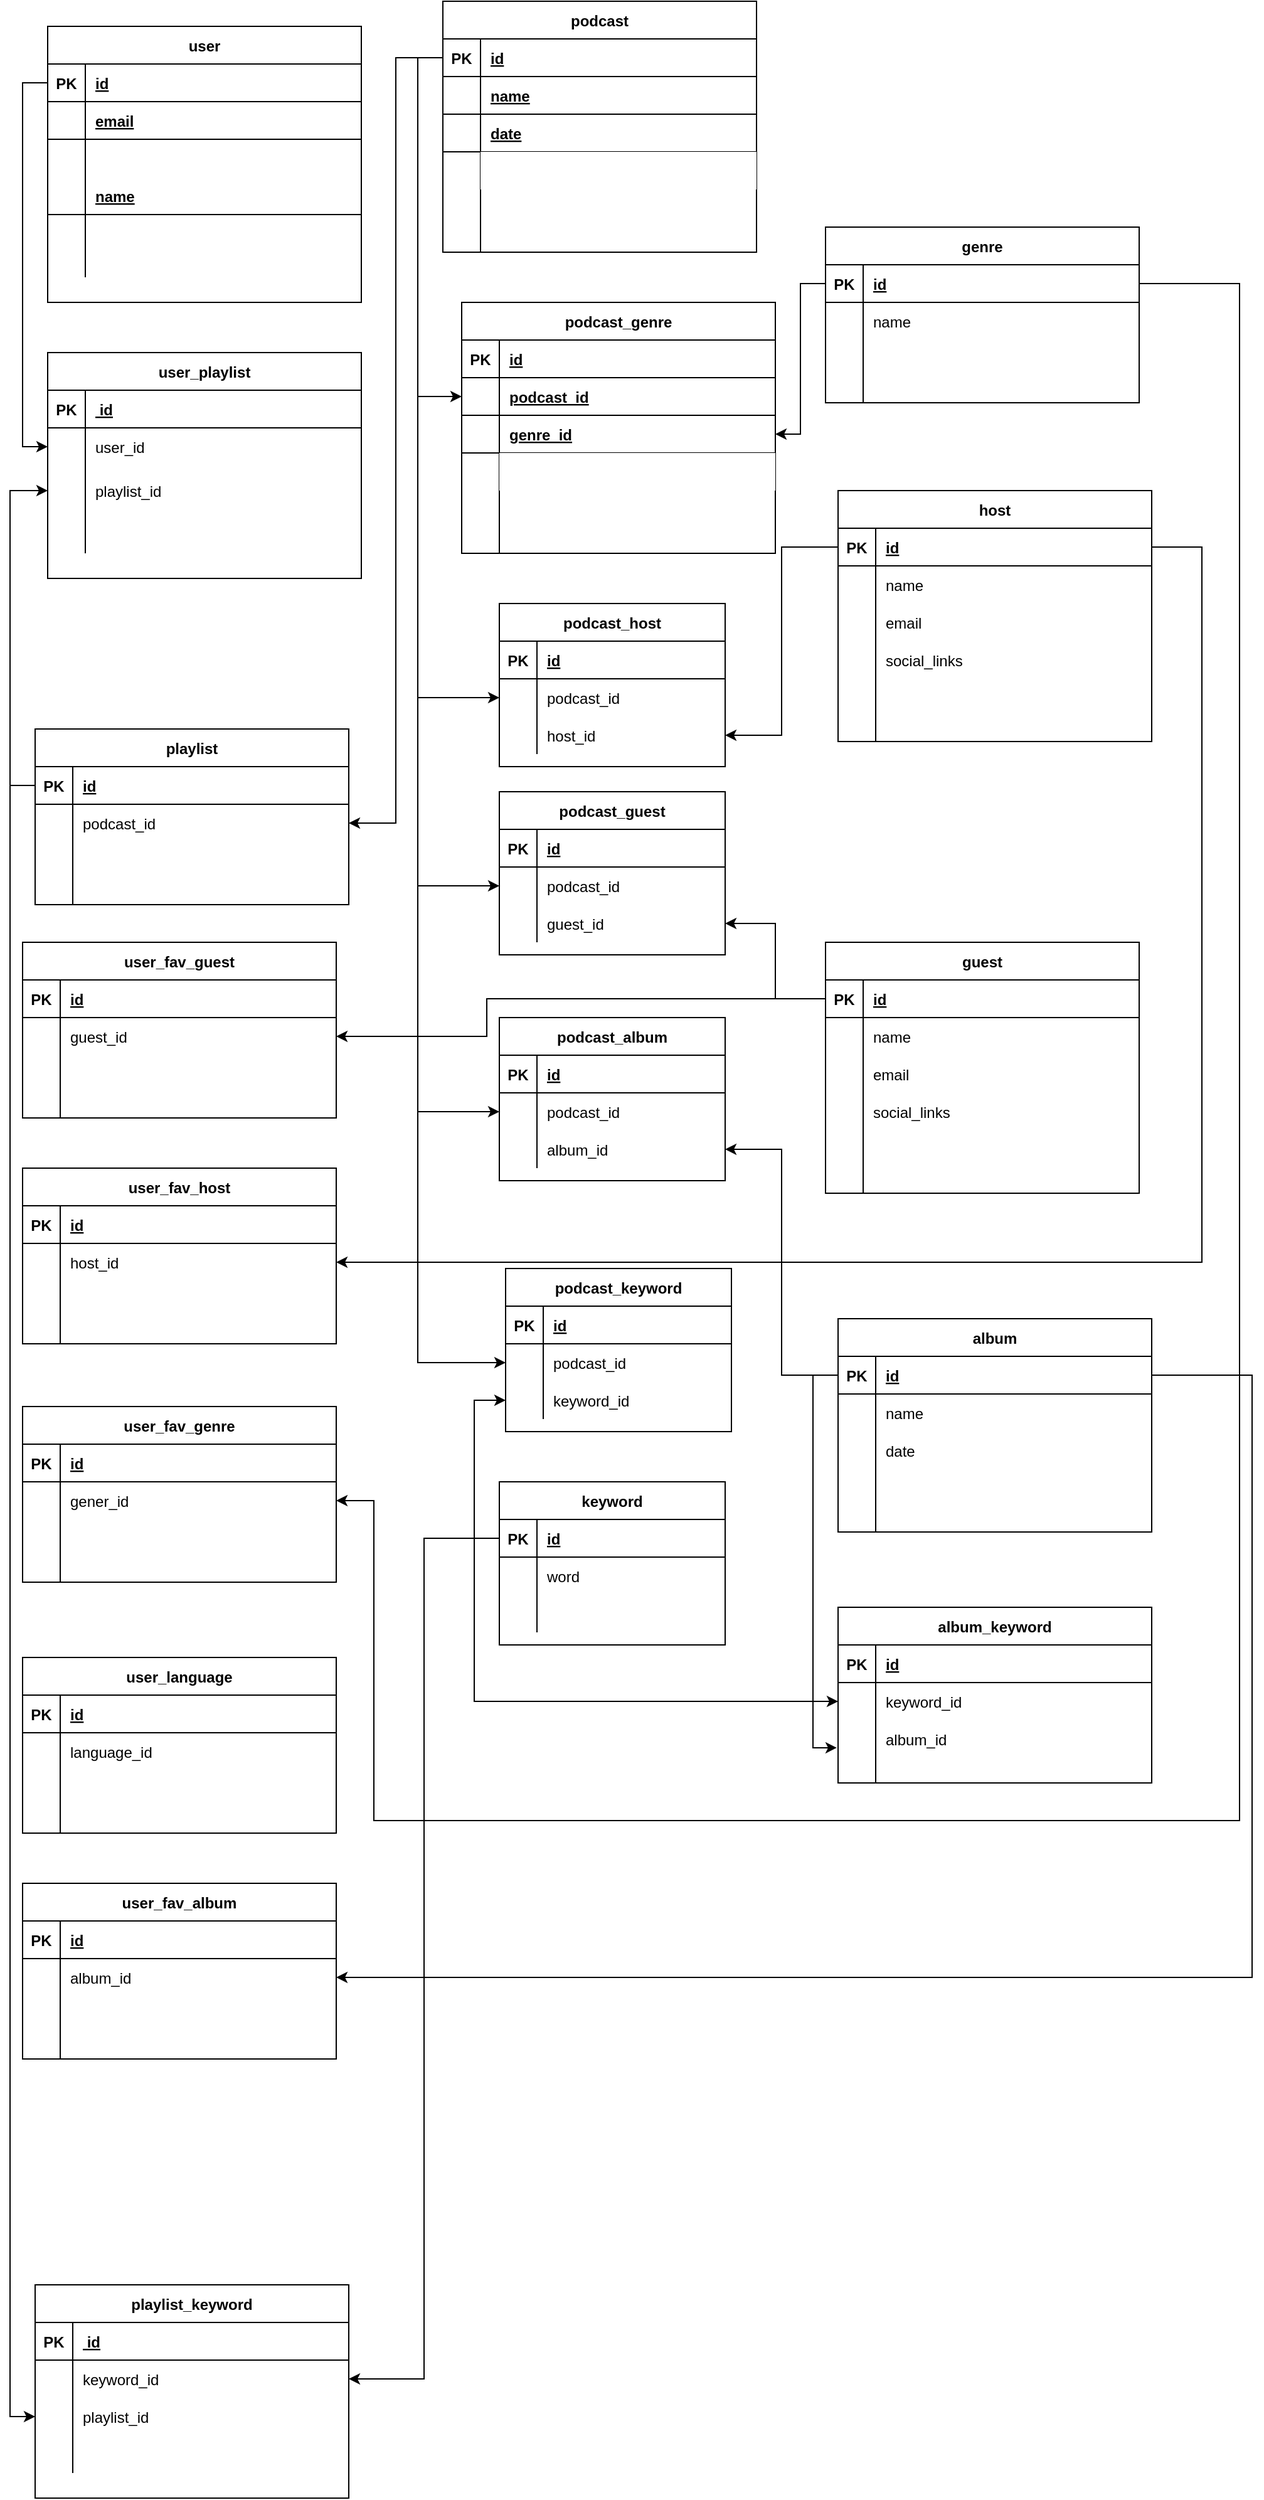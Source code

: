 <mxfile version="13.6.2" type="github" pages="2">
  <diagram id="R2lEEEUBdFMjLlhIrx00" name="Page-1">
    <mxGraphModel dx="1158" dy="614" grid="1" gridSize="10" guides="1" tooltips="1" connect="1" arrows="1" fold="1" page="1" pageScale="1" pageWidth="850" pageHeight="1100" math="0" shadow="0" extFonts="Permanent Marker^https://fonts.googleapis.com/css?family=Permanent+Marker">
      <root>
        <mxCell id="0" />
        <mxCell id="1" parent="0" />
        <mxCell id="C-vyLk0tnHw3VtMMgP7b-23" value="user" style="shape=table;startSize=30;container=1;collapsible=1;childLayout=tableLayout;fixedRows=1;rowLines=0;fontStyle=1;align=center;resizeLast=1;" parent="1" vertex="1">
          <mxGeometry x="110" y="100" width="250" height="220" as="geometry" />
        </mxCell>
        <mxCell id="C-vyLk0tnHw3VtMMgP7b-24" value="" style="shape=partialRectangle;collapsible=0;dropTarget=0;pointerEvents=0;fillColor=none;points=[[0,0.5],[1,0.5]];portConstraint=eastwest;top=0;left=0;right=0;bottom=1;" parent="C-vyLk0tnHw3VtMMgP7b-23" vertex="1">
          <mxGeometry y="30" width="250" height="30" as="geometry" />
        </mxCell>
        <mxCell id="C-vyLk0tnHw3VtMMgP7b-25" value="PK" style="shape=partialRectangle;overflow=hidden;connectable=0;fillColor=none;top=0;left=0;bottom=0;right=0;fontStyle=1;" parent="C-vyLk0tnHw3VtMMgP7b-24" vertex="1">
          <mxGeometry width="30" height="30" as="geometry" />
        </mxCell>
        <mxCell id="C-vyLk0tnHw3VtMMgP7b-26" value="id" style="shape=partialRectangle;overflow=hidden;connectable=0;fillColor=none;top=0;left=0;bottom=0;right=0;align=left;spacingLeft=6;fontStyle=5;" parent="C-vyLk0tnHw3VtMMgP7b-24" vertex="1">
          <mxGeometry x="30" width="220" height="30" as="geometry" />
        </mxCell>
        <mxCell id="S200XJqEQrXHh1j5I4fp-168" value="" style="shape=partialRectangle;collapsible=0;dropTarget=0;pointerEvents=0;fillColor=none;points=[[0,0.5],[1,0.5]];portConstraint=eastwest;top=0;left=0;right=0;bottom=1;" vertex="1" parent="C-vyLk0tnHw3VtMMgP7b-23">
          <mxGeometry y="60" width="250" height="30" as="geometry" />
        </mxCell>
        <mxCell id="S200XJqEQrXHh1j5I4fp-169" value="" style="shape=partialRectangle;overflow=hidden;connectable=0;fillColor=none;top=0;left=0;bottom=0;right=0;fontStyle=1;" vertex="1" parent="S200XJqEQrXHh1j5I4fp-168">
          <mxGeometry width="30" height="30" as="geometry" />
        </mxCell>
        <mxCell id="S200XJqEQrXHh1j5I4fp-170" value="email" style="shape=partialRectangle;overflow=hidden;connectable=0;fillColor=none;top=0;left=0;bottom=0;right=0;align=left;spacingLeft=6;fontStyle=5;" vertex="1" parent="S200XJqEQrXHh1j5I4fp-168">
          <mxGeometry x="30" width="220" height="30" as="geometry" />
        </mxCell>
        <mxCell id="C-vyLk0tnHw3VtMMgP7b-27" value="" style="shape=partialRectangle;collapsible=0;dropTarget=0;pointerEvents=0;fillColor=none;points=[[0,0.5],[1,0.5]];portConstraint=eastwest;top=0;left=0;right=0;bottom=0;" parent="C-vyLk0tnHw3VtMMgP7b-23" vertex="1">
          <mxGeometry y="90" width="250" height="30" as="geometry" />
        </mxCell>
        <mxCell id="C-vyLk0tnHw3VtMMgP7b-28" value="" style="shape=partialRectangle;overflow=hidden;connectable=0;fillColor=none;top=0;left=0;bottom=0;right=0;" parent="C-vyLk0tnHw3VtMMgP7b-27" vertex="1">
          <mxGeometry width="30" height="30" as="geometry" />
        </mxCell>
        <mxCell id="C-vyLk0tnHw3VtMMgP7b-29" value="" style="shape=partialRectangle;overflow=hidden;connectable=0;fillColor=none;top=0;left=0;bottom=0;right=0;align=left;spacingLeft=6;" parent="C-vyLk0tnHw3VtMMgP7b-27" vertex="1">
          <mxGeometry x="30" width="220" height="30" as="geometry" />
        </mxCell>
        <mxCell id="S200XJqEQrXHh1j5I4fp-171" value="" style="shape=partialRectangle;collapsible=0;dropTarget=0;pointerEvents=0;fillColor=none;points=[[0,0.5],[1,0.5]];portConstraint=eastwest;top=0;left=0;right=0;bottom=1;" vertex="1" parent="C-vyLk0tnHw3VtMMgP7b-23">
          <mxGeometry y="120" width="250" height="30" as="geometry" />
        </mxCell>
        <mxCell id="S200XJqEQrXHh1j5I4fp-172" value="" style="shape=partialRectangle;overflow=hidden;connectable=0;fillColor=none;top=0;left=0;bottom=0;right=0;fontStyle=1;" vertex="1" parent="S200XJqEQrXHh1j5I4fp-171">
          <mxGeometry width="30" height="30" as="geometry" />
        </mxCell>
        <mxCell id="S200XJqEQrXHh1j5I4fp-173" value="name" style="shape=partialRectangle;overflow=hidden;connectable=0;fillColor=none;top=0;left=0;bottom=0;right=0;align=left;spacingLeft=6;fontStyle=5;" vertex="1" parent="S200XJqEQrXHh1j5I4fp-171">
          <mxGeometry x="30" width="220" height="30" as="geometry" />
        </mxCell>
        <mxCell id="S200XJqEQrXHh1j5I4fp-96" value="" style="shape=partialRectangle;collapsible=0;dropTarget=0;pointerEvents=0;fillColor=none;points=[[0,0.5],[1,0.5]];portConstraint=eastwest;top=0;left=0;right=0;bottom=0;" vertex="1" parent="C-vyLk0tnHw3VtMMgP7b-23">
          <mxGeometry y="150" width="250" height="30" as="geometry" />
        </mxCell>
        <mxCell id="S200XJqEQrXHh1j5I4fp-97" value="" style="shape=partialRectangle;overflow=hidden;connectable=0;fillColor=none;top=0;left=0;bottom=0;right=0;" vertex="1" parent="S200XJqEQrXHh1j5I4fp-96">
          <mxGeometry width="30" height="30" as="geometry" />
        </mxCell>
        <mxCell id="S200XJqEQrXHh1j5I4fp-98" value="" style="shape=partialRectangle;overflow=hidden;connectable=0;fillColor=none;top=0;left=0;bottom=0;right=0;align=left;spacingLeft=6;" vertex="1" parent="S200XJqEQrXHh1j5I4fp-96">
          <mxGeometry x="30" width="220" height="30" as="geometry" />
        </mxCell>
        <mxCell id="S200XJqEQrXHh1j5I4fp-99" value="" style="shape=partialRectangle;collapsible=0;dropTarget=0;pointerEvents=0;fillColor=none;points=[[0,0.5],[1,0.5]];portConstraint=eastwest;top=0;left=0;right=0;bottom=0;" vertex="1" parent="C-vyLk0tnHw3VtMMgP7b-23">
          <mxGeometry y="180" width="250" height="20" as="geometry" />
        </mxCell>
        <mxCell id="S200XJqEQrXHh1j5I4fp-100" value="" style="shape=partialRectangle;overflow=hidden;connectable=0;fillColor=none;top=0;left=0;bottom=0;right=0;" vertex="1" parent="S200XJqEQrXHh1j5I4fp-99">
          <mxGeometry width="30" height="20" as="geometry" />
        </mxCell>
        <mxCell id="S200XJqEQrXHh1j5I4fp-101" value="" style="shape=partialRectangle;overflow=hidden;connectable=0;fillColor=none;top=0;left=0;bottom=0;right=0;align=left;spacingLeft=6;" vertex="1" parent="S200XJqEQrXHh1j5I4fp-99">
          <mxGeometry x="30" width="220" height="20" as="geometry" />
        </mxCell>
        <mxCell id="S200XJqEQrXHh1j5I4fp-159" style="edgeStyle=orthogonalEdgeStyle;rounded=0;orthogonalLoop=1;jettySize=auto;html=1;exitX=0;exitY=0.5;exitDx=0;exitDy=0;entryX=0;entryY=0.5;entryDx=0;entryDy=0;" edge="1" parent="1" source="C-vyLk0tnHw3VtMMgP7b-24" target="S200XJqEQrXHh1j5I4fp-106">
          <mxGeometry relative="1" as="geometry" />
        </mxCell>
        <mxCell id="S200XJqEQrXHh1j5I4fp-160" style="edgeStyle=orthogonalEdgeStyle;rounded=0;orthogonalLoop=1;jettySize=auto;html=1;exitX=0;exitY=0.5;exitDx=0;exitDy=0;entryX=1;entryY=0.5;entryDx=0;entryDy=0;" edge="1" parent="1" source="S200XJqEQrXHh1j5I4fp-129" target="S200XJqEQrXHh1j5I4fp-119">
          <mxGeometry relative="1" as="geometry" />
        </mxCell>
        <mxCell id="S200XJqEQrXHh1j5I4fp-161" style="edgeStyle=orthogonalEdgeStyle;rounded=0;orthogonalLoop=1;jettySize=auto;html=1;exitX=0;exitY=0.5;exitDx=0;exitDy=0;entryX=0;entryY=0.5;entryDx=0;entryDy=0;" edge="1" parent="1" source="S200XJqEQrXHh1j5I4fp-116" target="S200XJqEQrXHh1j5I4fp-109">
          <mxGeometry relative="1" as="geometry" />
        </mxCell>
        <mxCell id="S200XJqEQrXHh1j5I4fp-102" value="user_playlist" style="shape=table;startSize=30;container=1;collapsible=1;childLayout=tableLayout;fixedRows=1;rowLines=0;fontStyle=1;align=center;resizeLast=1;" vertex="1" parent="1">
          <mxGeometry x="110" y="360" width="250" height="180" as="geometry" />
        </mxCell>
        <mxCell id="S200XJqEQrXHh1j5I4fp-103" value="" style="shape=partialRectangle;collapsible=0;dropTarget=0;pointerEvents=0;fillColor=none;points=[[0,0.5],[1,0.5]];portConstraint=eastwest;top=0;left=0;right=0;bottom=1;" vertex="1" parent="S200XJqEQrXHh1j5I4fp-102">
          <mxGeometry y="30" width="250" height="30" as="geometry" />
        </mxCell>
        <mxCell id="S200XJqEQrXHh1j5I4fp-104" value="PK" style="shape=partialRectangle;overflow=hidden;connectable=0;fillColor=none;top=0;left=0;bottom=0;right=0;fontStyle=1;" vertex="1" parent="S200XJqEQrXHh1j5I4fp-103">
          <mxGeometry width="30" height="30" as="geometry" />
        </mxCell>
        <mxCell id="S200XJqEQrXHh1j5I4fp-105" value=" id" style="shape=partialRectangle;overflow=hidden;connectable=0;fillColor=none;top=0;left=0;bottom=0;right=0;align=left;spacingLeft=6;fontStyle=5;" vertex="1" parent="S200XJqEQrXHh1j5I4fp-103">
          <mxGeometry x="30" width="220" height="30" as="geometry" />
        </mxCell>
        <mxCell id="S200XJqEQrXHh1j5I4fp-106" value="" style="shape=partialRectangle;collapsible=0;dropTarget=0;pointerEvents=0;fillColor=none;points=[[0,0.5],[1,0.5]];portConstraint=eastwest;top=0;left=0;right=0;bottom=0;" vertex="1" parent="S200XJqEQrXHh1j5I4fp-102">
          <mxGeometry y="60" width="250" height="30" as="geometry" />
        </mxCell>
        <mxCell id="S200XJqEQrXHh1j5I4fp-107" value="" style="shape=partialRectangle;overflow=hidden;connectable=0;fillColor=none;top=0;left=0;bottom=0;right=0;" vertex="1" parent="S200XJqEQrXHh1j5I4fp-106">
          <mxGeometry width="30" height="30" as="geometry" />
        </mxCell>
        <mxCell id="S200XJqEQrXHh1j5I4fp-108" value="user_id" style="shape=partialRectangle;overflow=hidden;connectable=0;fillColor=none;top=0;left=0;bottom=0;right=0;align=left;spacingLeft=6;" vertex="1" parent="S200XJqEQrXHh1j5I4fp-106">
          <mxGeometry x="30" width="220" height="30" as="geometry" />
        </mxCell>
        <mxCell id="S200XJqEQrXHh1j5I4fp-109" value="" style="shape=partialRectangle;collapsible=0;dropTarget=0;pointerEvents=0;fillColor=none;points=[[0,0.5],[1,0.5]];portConstraint=eastwest;top=0;left=0;right=0;bottom=0;" vertex="1" parent="S200XJqEQrXHh1j5I4fp-102">
          <mxGeometry y="90" width="250" height="40" as="geometry" />
        </mxCell>
        <mxCell id="S200XJqEQrXHh1j5I4fp-110" value="" style="shape=partialRectangle;overflow=hidden;connectable=0;fillColor=none;top=0;left=0;bottom=0;right=0;" vertex="1" parent="S200XJqEQrXHh1j5I4fp-109">
          <mxGeometry width="30" height="40" as="geometry" />
        </mxCell>
        <mxCell id="S200XJqEQrXHh1j5I4fp-111" value="playlist_id" style="shape=partialRectangle;overflow=hidden;connectable=0;fillColor=none;top=0;left=0;bottom=0;right=0;align=left;spacingLeft=6;" vertex="1" parent="S200XJqEQrXHh1j5I4fp-109">
          <mxGeometry x="30" width="220" height="40" as="geometry" />
        </mxCell>
        <mxCell id="S200XJqEQrXHh1j5I4fp-112" value="" style="shape=partialRectangle;collapsible=0;dropTarget=0;pointerEvents=0;fillColor=none;points=[[0,0.5],[1,0.5]];portConstraint=eastwest;top=0;left=0;right=0;bottom=0;" vertex="1" parent="S200XJqEQrXHh1j5I4fp-102">
          <mxGeometry y="130" width="250" height="30" as="geometry" />
        </mxCell>
        <mxCell id="S200XJqEQrXHh1j5I4fp-113" value="" style="shape=partialRectangle;overflow=hidden;connectable=0;fillColor=none;top=0;left=0;bottom=0;right=0;" vertex="1" parent="S200XJqEQrXHh1j5I4fp-112">
          <mxGeometry width="30" height="30" as="geometry" />
        </mxCell>
        <mxCell id="S200XJqEQrXHh1j5I4fp-114" value="" style="shape=partialRectangle;overflow=hidden;connectable=0;fillColor=none;top=0;left=0;bottom=0;right=0;align=left;spacingLeft=6;" vertex="1" parent="S200XJqEQrXHh1j5I4fp-112">
          <mxGeometry x="30" width="220" height="30" as="geometry" />
        </mxCell>
        <mxCell id="S200XJqEQrXHh1j5I4fp-128" value="podcast" style="shape=table;startSize=30;container=1;collapsible=1;childLayout=tableLayout;fixedRows=1;rowLines=0;fontStyle=1;align=center;resizeLast=1;" vertex="1" parent="1">
          <mxGeometry x="425" y="80" width="250" height="200" as="geometry" />
        </mxCell>
        <mxCell id="S200XJqEQrXHh1j5I4fp-129" value="" style="shape=partialRectangle;collapsible=0;dropTarget=0;pointerEvents=0;fillColor=none;points=[[0,0.5],[1,0.5]];portConstraint=eastwest;top=0;left=0;right=0;bottom=1;" vertex="1" parent="S200XJqEQrXHh1j5I4fp-128">
          <mxGeometry y="30" width="250" height="30" as="geometry" />
        </mxCell>
        <mxCell id="S200XJqEQrXHh1j5I4fp-130" value="PK" style="shape=partialRectangle;overflow=hidden;connectable=0;fillColor=none;top=0;left=0;bottom=0;right=0;fontStyle=1;" vertex="1" parent="S200XJqEQrXHh1j5I4fp-129">
          <mxGeometry width="30" height="30" as="geometry" />
        </mxCell>
        <mxCell id="S200XJqEQrXHh1j5I4fp-131" value="id" style="shape=partialRectangle;overflow=hidden;connectable=0;fillColor=none;top=0;left=0;bottom=0;right=0;align=left;spacingLeft=6;fontStyle=5;" vertex="1" parent="S200XJqEQrXHh1j5I4fp-129">
          <mxGeometry x="30" width="220" height="30" as="geometry" />
        </mxCell>
        <mxCell id="S200XJqEQrXHh1j5I4fp-174" value="" style="shape=partialRectangle;collapsible=0;dropTarget=0;pointerEvents=0;fillColor=none;points=[[0,0.5],[1,0.5]];portConstraint=eastwest;top=0;left=0;right=0;bottom=1;" vertex="1" parent="S200XJqEQrXHh1j5I4fp-128">
          <mxGeometry y="60" width="250" height="30" as="geometry" />
        </mxCell>
        <mxCell id="S200XJqEQrXHh1j5I4fp-175" value="" style="shape=partialRectangle;overflow=hidden;connectable=0;fillColor=none;top=0;left=0;bottom=0;right=0;fontStyle=1;" vertex="1" parent="S200XJqEQrXHh1j5I4fp-174">
          <mxGeometry width="30" height="30" as="geometry" />
        </mxCell>
        <mxCell id="S200XJqEQrXHh1j5I4fp-176" value="name" style="shape=partialRectangle;overflow=hidden;connectable=0;fillColor=none;top=0;left=0;bottom=0;right=0;align=left;spacingLeft=6;fontStyle=5;" vertex="1" parent="S200XJqEQrXHh1j5I4fp-174">
          <mxGeometry x="30" width="220" height="30" as="geometry" />
        </mxCell>
        <mxCell id="S200XJqEQrXHh1j5I4fp-193" value="" style="shape=partialRectangle;collapsible=0;dropTarget=0;pointerEvents=0;fillColor=none;points=[[0,0.5],[1,0.5]];portConstraint=eastwest;top=0;left=0;right=0;bottom=1;" vertex="1" parent="S200XJqEQrXHh1j5I4fp-128">
          <mxGeometry y="90" width="250" height="30" as="geometry" />
        </mxCell>
        <mxCell id="S200XJqEQrXHh1j5I4fp-194" value="" style="shape=partialRectangle;overflow=hidden;connectable=0;fillColor=none;top=0;left=0;bottom=0;right=0;fontStyle=1;" vertex="1" parent="S200XJqEQrXHh1j5I4fp-193">
          <mxGeometry width="30" height="30" as="geometry" />
        </mxCell>
        <mxCell id="S200XJqEQrXHh1j5I4fp-195" value="date" style="shape=partialRectangle;overflow=hidden;connectable=0;fillColor=none;top=0;left=0;bottom=0;right=0;align=left;spacingLeft=6;fontStyle=5;" vertex="1" parent="S200XJqEQrXHh1j5I4fp-193">
          <mxGeometry x="30" width="220" height="30" as="geometry" />
        </mxCell>
        <mxCell id="S200XJqEQrXHh1j5I4fp-132" value="" style="shape=partialRectangle;collapsible=0;dropTarget=0;pointerEvents=0;fillColor=none;points=[[0,0.5],[1,0.5]];portConstraint=eastwest;top=0;left=0;right=0;bottom=0;" vertex="1" parent="S200XJqEQrXHh1j5I4fp-128">
          <mxGeometry y="120" width="250" height="30" as="geometry" />
        </mxCell>
        <mxCell id="S200XJqEQrXHh1j5I4fp-133" value="" style="shape=partialRectangle;overflow=hidden;connectable=0;fillColor=none;top=0;left=0;bottom=0;right=0;" vertex="1" parent="S200XJqEQrXHh1j5I4fp-132">
          <mxGeometry width="30" height="30" as="geometry" />
        </mxCell>
        <mxCell id="S200XJqEQrXHh1j5I4fp-134" value="" style="shape=partialRectangle;overflow=hidden;connectable=0;top=0;left=0;bottom=0;right=0;align=left;spacingLeft=6;" vertex="1" parent="S200XJqEQrXHh1j5I4fp-132">
          <mxGeometry x="30" width="220" height="30" as="geometry" />
        </mxCell>
        <mxCell id="S200XJqEQrXHh1j5I4fp-135" value="" style="shape=partialRectangle;collapsible=0;dropTarget=0;pointerEvents=0;fillColor=none;points=[[0,0.5],[1,0.5]];portConstraint=eastwest;top=0;left=0;right=0;bottom=0;" vertex="1" parent="S200XJqEQrXHh1j5I4fp-128">
          <mxGeometry y="150" width="250" height="30" as="geometry" />
        </mxCell>
        <mxCell id="S200XJqEQrXHh1j5I4fp-136" value="" style="shape=partialRectangle;overflow=hidden;connectable=0;fillColor=none;top=0;left=0;bottom=0;right=0;" vertex="1" parent="S200XJqEQrXHh1j5I4fp-135">
          <mxGeometry width="30" height="30" as="geometry" />
        </mxCell>
        <mxCell id="S200XJqEQrXHh1j5I4fp-137" value="" style="shape=partialRectangle;overflow=hidden;connectable=0;fillColor=none;top=0;left=0;bottom=0;right=0;align=left;spacingLeft=6;" vertex="1" parent="S200XJqEQrXHh1j5I4fp-135">
          <mxGeometry x="30" width="220" height="30" as="geometry" />
        </mxCell>
        <mxCell id="S200XJqEQrXHh1j5I4fp-138" value="" style="shape=partialRectangle;collapsible=0;dropTarget=0;pointerEvents=0;fillColor=none;points=[[0,0.5],[1,0.5]];portConstraint=eastwest;top=0;left=0;right=0;bottom=0;" vertex="1" parent="S200XJqEQrXHh1j5I4fp-128">
          <mxGeometry y="180" width="250" height="20" as="geometry" />
        </mxCell>
        <mxCell id="S200XJqEQrXHh1j5I4fp-139" value="" style="shape=partialRectangle;overflow=hidden;connectable=0;fillColor=none;top=0;left=0;bottom=0;right=0;" vertex="1" parent="S200XJqEQrXHh1j5I4fp-138">
          <mxGeometry width="30" height="20" as="geometry" />
        </mxCell>
        <mxCell id="S200XJqEQrXHh1j5I4fp-140" value="" style="shape=partialRectangle;overflow=hidden;connectable=0;fillColor=none;top=0;left=0;bottom=0;right=0;align=left;spacingLeft=6;" vertex="1" parent="S200XJqEQrXHh1j5I4fp-138">
          <mxGeometry x="30" width="220" height="20" as="geometry" />
        </mxCell>
        <mxCell id="S200XJqEQrXHh1j5I4fp-196" style="edgeStyle=orthogonalEdgeStyle;rounded=0;orthogonalLoop=1;jettySize=auto;html=1;exitX=0;exitY=0.5;exitDx=0;exitDy=0;entryX=0;entryY=0.5;entryDx=0;entryDy=0;" edge="1" parent="1" source="S200XJqEQrXHh1j5I4fp-116" target="S200XJqEQrXHh1j5I4fp-151">
          <mxGeometry relative="1" as="geometry" />
        </mxCell>
        <mxCell id="S200XJqEQrXHh1j5I4fp-197" value="podcast_genre" style="shape=table;startSize=30;container=1;collapsible=1;childLayout=tableLayout;fixedRows=1;rowLines=0;fontStyle=1;align=center;resizeLast=1;" vertex="1" parent="1">
          <mxGeometry x="440" y="320" width="250" height="200" as="geometry" />
        </mxCell>
        <mxCell id="S200XJqEQrXHh1j5I4fp-198" value="" style="shape=partialRectangle;collapsible=0;dropTarget=0;pointerEvents=0;fillColor=none;points=[[0,0.5],[1,0.5]];portConstraint=eastwest;top=0;left=0;right=0;bottom=1;" vertex="1" parent="S200XJqEQrXHh1j5I4fp-197">
          <mxGeometry y="30" width="250" height="30" as="geometry" />
        </mxCell>
        <mxCell id="S200XJqEQrXHh1j5I4fp-199" value="PK" style="shape=partialRectangle;overflow=hidden;connectable=0;fillColor=none;top=0;left=0;bottom=0;right=0;fontStyle=1;" vertex="1" parent="S200XJqEQrXHh1j5I4fp-198">
          <mxGeometry width="30" height="30" as="geometry" />
        </mxCell>
        <mxCell id="S200XJqEQrXHh1j5I4fp-200" value="id" style="shape=partialRectangle;overflow=hidden;connectable=0;fillColor=none;top=0;left=0;bottom=0;right=0;align=left;spacingLeft=6;fontStyle=5;" vertex="1" parent="S200XJqEQrXHh1j5I4fp-198">
          <mxGeometry x="30" width="220" height="30" as="geometry" />
        </mxCell>
        <mxCell id="S200XJqEQrXHh1j5I4fp-201" value="" style="shape=partialRectangle;collapsible=0;dropTarget=0;pointerEvents=0;fillColor=none;points=[[0,0.5],[1,0.5]];portConstraint=eastwest;top=0;left=0;right=0;bottom=1;" vertex="1" parent="S200XJqEQrXHh1j5I4fp-197">
          <mxGeometry y="60" width="250" height="30" as="geometry" />
        </mxCell>
        <mxCell id="S200XJqEQrXHh1j5I4fp-202" value="" style="shape=partialRectangle;overflow=hidden;connectable=0;fillColor=none;top=0;left=0;bottom=0;right=0;fontStyle=1;" vertex="1" parent="S200XJqEQrXHh1j5I4fp-201">
          <mxGeometry width="30" height="30" as="geometry" />
        </mxCell>
        <mxCell id="S200XJqEQrXHh1j5I4fp-203" value="podcast_id" style="shape=partialRectangle;overflow=hidden;connectable=0;fillColor=none;top=0;left=0;bottom=0;right=0;align=left;spacingLeft=6;fontStyle=5;" vertex="1" parent="S200XJqEQrXHh1j5I4fp-201">
          <mxGeometry x="30" width="220" height="30" as="geometry" />
        </mxCell>
        <mxCell id="S200XJqEQrXHh1j5I4fp-204" value="" style="shape=partialRectangle;collapsible=0;dropTarget=0;pointerEvents=0;fillColor=none;points=[[0,0.5],[1,0.5]];portConstraint=eastwest;top=0;left=0;right=0;bottom=1;" vertex="1" parent="S200XJqEQrXHh1j5I4fp-197">
          <mxGeometry y="90" width="250" height="30" as="geometry" />
        </mxCell>
        <mxCell id="S200XJqEQrXHh1j5I4fp-205" value="" style="shape=partialRectangle;overflow=hidden;connectable=0;fillColor=none;top=0;left=0;bottom=0;right=0;fontStyle=1;" vertex="1" parent="S200XJqEQrXHh1j5I4fp-204">
          <mxGeometry width="30" height="30" as="geometry" />
        </mxCell>
        <mxCell id="S200XJqEQrXHh1j5I4fp-206" value="genre_id" style="shape=partialRectangle;overflow=hidden;connectable=0;fillColor=none;top=0;left=0;bottom=0;right=0;align=left;spacingLeft=6;fontStyle=5;" vertex="1" parent="S200XJqEQrXHh1j5I4fp-204">
          <mxGeometry x="30" width="220" height="30" as="geometry" />
        </mxCell>
        <mxCell id="S200XJqEQrXHh1j5I4fp-207" value="" style="shape=partialRectangle;collapsible=0;dropTarget=0;pointerEvents=0;fillColor=none;points=[[0,0.5],[1,0.5]];portConstraint=eastwest;top=0;left=0;right=0;bottom=0;" vertex="1" parent="S200XJqEQrXHh1j5I4fp-197">
          <mxGeometry y="120" width="250" height="30" as="geometry" />
        </mxCell>
        <mxCell id="S200XJqEQrXHh1j5I4fp-208" value="" style="shape=partialRectangle;overflow=hidden;connectable=0;fillColor=none;top=0;left=0;bottom=0;right=0;" vertex="1" parent="S200XJqEQrXHh1j5I4fp-207">
          <mxGeometry width="30" height="30" as="geometry" />
        </mxCell>
        <mxCell id="S200XJqEQrXHh1j5I4fp-209" value="" style="shape=partialRectangle;overflow=hidden;connectable=0;top=0;left=0;bottom=0;right=0;align=left;spacingLeft=6;" vertex="1" parent="S200XJqEQrXHh1j5I4fp-207">
          <mxGeometry x="30" width="220" height="30" as="geometry" />
        </mxCell>
        <mxCell id="S200XJqEQrXHh1j5I4fp-210" value="" style="shape=partialRectangle;collapsible=0;dropTarget=0;pointerEvents=0;fillColor=none;points=[[0,0.5],[1,0.5]];portConstraint=eastwest;top=0;left=0;right=0;bottom=0;" vertex="1" parent="S200XJqEQrXHh1j5I4fp-197">
          <mxGeometry y="150" width="250" height="30" as="geometry" />
        </mxCell>
        <mxCell id="S200XJqEQrXHh1j5I4fp-211" value="" style="shape=partialRectangle;overflow=hidden;connectable=0;fillColor=none;top=0;left=0;bottom=0;right=0;" vertex="1" parent="S200XJqEQrXHh1j5I4fp-210">
          <mxGeometry width="30" height="30" as="geometry" />
        </mxCell>
        <mxCell id="S200XJqEQrXHh1j5I4fp-212" value="" style="shape=partialRectangle;overflow=hidden;connectable=0;fillColor=none;top=0;left=0;bottom=0;right=0;align=left;spacingLeft=6;" vertex="1" parent="S200XJqEQrXHh1j5I4fp-210">
          <mxGeometry x="30" width="220" height="30" as="geometry" />
        </mxCell>
        <mxCell id="S200XJqEQrXHh1j5I4fp-213" value="" style="shape=partialRectangle;collapsible=0;dropTarget=0;pointerEvents=0;fillColor=none;points=[[0,0.5],[1,0.5]];portConstraint=eastwest;top=0;left=0;right=0;bottom=0;" vertex="1" parent="S200XJqEQrXHh1j5I4fp-197">
          <mxGeometry y="180" width="250" height="20" as="geometry" />
        </mxCell>
        <mxCell id="S200XJqEQrXHh1j5I4fp-214" value="" style="shape=partialRectangle;overflow=hidden;connectable=0;fillColor=none;top=0;left=0;bottom=0;right=0;" vertex="1" parent="S200XJqEQrXHh1j5I4fp-213">
          <mxGeometry width="30" height="20" as="geometry" />
        </mxCell>
        <mxCell id="S200XJqEQrXHh1j5I4fp-215" value="" style="shape=partialRectangle;overflow=hidden;connectable=0;fillColor=none;top=0;left=0;bottom=0;right=0;align=left;spacingLeft=6;" vertex="1" parent="S200XJqEQrXHh1j5I4fp-213">
          <mxGeometry x="30" width="220" height="20" as="geometry" />
        </mxCell>
        <mxCell id="S200XJqEQrXHh1j5I4fp-216" style="edgeStyle=orthogonalEdgeStyle;rounded=0;orthogonalLoop=1;jettySize=auto;html=1;exitX=0;exitY=0.5;exitDx=0;exitDy=0;entryX=0;entryY=0.5;entryDx=0;entryDy=0;" edge="1" parent="1" source="S200XJqEQrXHh1j5I4fp-129" target="S200XJqEQrXHh1j5I4fp-201">
          <mxGeometry relative="1" as="geometry" />
        </mxCell>
        <mxCell id="S200XJqEQrXHh1j5I4fp-250" style="edgeStyle=orthogonalEdgeStyle;rounded=0;orthogonalLoop=1;jettySize=auto;html=1;exitX=0;exitY=0.5;exitDx=0;exitDy=0;entryX=0;entryY=0.5;entryDx=0;entryDy=0;" edge="1" parent="1" source="S200XJqEQrXHh1j5I4fp-129" target="S200XJqEQrXHh1j5I4fp-221">
          <mxGeometry relative="1" as="geometry" />
        </mxCell>
        <mxCell id="S200XJqEQrXHh1j5I4fp-251" style="edgeStyle=orthogonalEdgeStyle;rounded=0;orthogonalLoop=1;jettySize=auto;html=1;exitX=0;exitY=0.5;exitDx=0;exitDy=0;entryX=0;entryY=0.5;entryDx=0;entryDy=0;" edge="1" parent="1" source="S200XJqEQrXHh1j5I4fp-129" target="S200XJqEQrXHh1j5I4fp-244">
          <mxGeometry relative="1" as="geometry" />
        </mxCell>
        <mxCell id="S200XJqEQrXHh1j5I4fp-252" style="edgeStyle=orthogonalEdgeStyle;rounded=0;orthogonalLoop=1;jettySize=auto;html=1;exitX=0;exitY=0.5;exitDx=0;exitDy=0;entryX=0;entryY=0.5;entryDx=0;entryDy=0;" edge="1" parent="1" source="S200XJqEQrXHh1j5I4fp-129" target="S200XJqEQrXHh1j5I4fp-234">
          <mxGeometry relative="1" as="geometry" />
        </mxCell>
        <mxCell id="S200XJqEQrXHh1j5I4fp-253" value="genre" style="shape=table;startSize=30;container=1;collapsible=1;childLayout=tableLayout;fixedRows=1;rowLines=0;fontStyle=1;align=center;resizeLast=1;" vertex="1" parent="1">
          <mxGeometry x="730" y="260" width="250" height="140" as="geometry" />
        </mxCell>
        <mxCell id="S200XJqEQrXHh1j5I4fp-254" value="" style="shape=partialRectangle;collapsible=0;dropTarget=0;pointerEvents=0;fillColor=none;points=[[0,0.5],[1,0.5]];portConstraint=eastwest;top=0;left=0;right=0;bottom=1;" vertex="1" parent="S200XJqEQrXHh1j5I4fp-253">
          <mxGeometry y="30" width="250" height="30" as="geometry" />
        </mxCell>
        <mxCell id="S200XJqEQrXHh1j5I4fp-255" value="PK" style="shape=partialRectangle;overflow=hidden;connectable=0;fillColor=none;top=0;left=0;bottom=0;right=0;fontStyle=1;" vertex="1" parent="S200XJqEQrXHh1j5I4fp-254">
          <mxGeometry width="30" height="30" as="geometry" />
        </mxCell>
        <mxCell id="S200XJqEQrXHh1j5I4fp-256" value="id" style="shape=partialRectangle;overflow=hidden;connectable=0;fillColor=none;top=0;left=0;bottom=0;right=0;align=left;spacingLeft=6;fontStyle=5;" vertex="1" parent="S200XJqEQrXHh1j5I4fp-254">
          <mxGeometry x="30" width="220" height="30" as="geometry" />
        </mxCell>
        <mxCell id="S200XJqEQrXHh1j5I4fp-257" value="" style="shape=partialRectangle;collapsible=0;dropTarget=0;pointerEvents=0;fillColor=none;points=[[0,0.5],[1,0.5]];portConstraint=eastwest;top=0;left=0;right=0;bottom=0;" vertex="1" parent="S200XJqEQrXHh1j5I4fp-253">
          <mxGeometry y="60" width="250" height="30" as="geometry" />
        </mxCell>
        <mxCell id="S200XJqEQrXHh1j5I4fp-258" value="" style="shape=partialRectangle;overflow=hidden;connectable=0;fillColor=none;top=0;left=0;bottom=0;right=0;" vertex="1" parent="S200XJqEQrXHh1j5I4fp-257">
          <mxGeometry width="30" height="30" as="geometry" />
        </mxCell>
        <mxCell id="S200XJqEQrXHh1j5I4fp-259" value="name" style="shape=partialRectangle;overflow=hidden;connectable=0;fillColor=none;top=0;left=0;bottom=0;right=0;align=left;spacingLeft=6;" vertex="1" parent="S200XJqEQrXHh1j5I4fp-257">
          <mxGeometry x="30" width="220" height="30" as="geometry" />
        </mxCell>
        <mxCell id="S200XJqEQrXHh1j5I4fp-260" value="" style="shape=partialRectangle;collapsible=0;dropTarget=0;pointerEvents=0;fillColor=none;points=[[0,0.5],[1,0.5]];portConstraint=eastwest;top=0;left=0;right=0;bottom=0;" vertex="1" parent="S200XJqEQrXHh1j5I4fp-253">
          <mxGeometry y="90" width="250" height="30" as="geometry" />
        </mxCell>
        <mxCell id="S200XJqEQrXHh1j5I4fp-261" value="" style="shape=partialRectangle;overflow=hidden;connectable=0;fillColor=none;top=0;left=0;bottom=0;right=0;" vertex="1" parent="S200XJqEQrXHh1j5I4fp-260">
          <mxGeometry width="30" height="30" as="geometry" />
        </mxCell>
        <mxCell id="S200XJqEQrXHh1j5I4fp-262" value="" style="shape=partialRectangle;overflow=hidden;connectable=0;fillColor=none;top=0;left=0;bottom=0;right=0;align=left;spacingLeft=6;" vertex="1" parent="S200XJqEQrXHh1j5I4fp-260">
          <mxGeometry x="30" width="220" height="30" as="geometry" />
        </mxCell>
        <mxCell id="S200XJqEQrXHh1j5I4fp-263" value="" style="shape=partialRectangle;collapsible=0;dropTarget=0;pointerEvents=0;fillColor=none;points=[[0,0.5],[1,0.5]];portConstraint=eastwest;top=0;left=0;right=0;bottom=0;" vertex="1" parent="S200XJqEQrXHh1j5I4fp-253">
          <mxGeometry y="120" width="250" height="20" as="geometry" />
        </mxCell>
        <mxCell id="S200XJqEQrXHh1j5I4fp-264" value="" style="shape=partialRectangle;overflow=hidden;connectable=0;fillColor=none;top=0;left=0;bottom=0;right=0;" vertex="1" parent="S200XJqEQrXHh1j5I4fp-263">
          <mxGeometry width="30" height="20" as="geometry" />
        </mxCell>
        <mxCell id="S200XJqEQrXHh1j5I4fp-265" value="" style="shape=partialRectangle;overflow=hidden;connectable=0;fillColor=none;top=0;left=0;bottom=0;right=0;align=left;spacingLeft=6;" vertex="1" parent="S200XJqEQrXHh1j5I4fp-263">
          <mxGeometry x="30" width="220" height="20" as="geometry" />
        </mxCell>
        <mxCell id="S200XJqEQrXHh1j5I4fp-314" style="edgeStyle=orthogonalEdgeStyle;rounded=0;orthogonalLoop=1;jettySize=auto;html=1;exitX=0;exitY=0.5;exitDx=0;exitDy=0;" edge="1" parent="1" source="S200XJqEQrXHh1j5I4fp-254" target="S200XJqEQrXHh1j5I4fp-204">
          <mxGeometry relative="1" as="geometry" />
        </mxCell>
        <mxCell id="S200XJqEQrXHh1j5I4fp-315" style="edgeStyle=orthogonalEdgeStyle;rounded=0;orthogonalLoop=1;jettySize=auto;html=1;exitX=0;exitY=0.5;exitDx=0;exitDy=0;" edge="1" parent="1" source="S200XJqEQrXHh1j5I4fp-267" target="S200XJqEQrXHh1j5I4fp-224">
          <mxGeometry relative="1" as="geometry" />
        </mxCell>
        <mxCell id="S200XJqEQrXHh1j5I4fp-316" style="edgeStyle=orthogonalEdgeStyle;rounded=0;orthogonalLoop=1;jettySize=auto;html=1;exitX=0;exitY=0.5;exitDx=0;exitDy=0;" edge="1" parent="1" source="S200XJqEQrXHh1j5I4fp-280" target="S200XJqEQrXHh1j5I4fp-247">
          <mxGeometry relative="1" as="geometry" />
        </mxCell>
        <mxCell id="S200XJqEQrXHh1j5I4fp-317" style="edgeStyle=orthogonalEdgeStyle;rounded=0;orthogonalLoop=1;jettySize=auto;html=1;exitX=0;exitY=0.5;exitDx=0;exitDy=0;entryX=-0.004;entryY=0.733;entryDx=0;entryDy=0;entryPerimeter=0;" edge="1" parent="1" source="S200XJqEQrXHh1j5I4fp-280" target="S200XJqEQrXHh1j5I4fp-299">
          <mxGeometry relative="1" as="geometry" />
        </mxCell>
        <mxCell id="S200XJqEQrXHh1j5I4fp-328" style="edgeStyle=orthogonalEdgeStyle;rounded=0;orthogonalLoop=1;jettySize=auto;html=1;exitX=0;exitY=0.5;exitDx=0;exitDy=0;entryX=0;entryY=0.5;entryDx=0;entryDy=0;" edge="1" parent="1" source="S200XJqEQrXHh1j5I4fp-319" target="S200XJqEQrXHh1j5I4fp-237">
          <mxGeometry relative="1" as="geometry" />
        </mxCell>
        <mxCell id="S200XJqEQrXHh1j5I4fp-329" style="edgeStyle=orthogonalEdgeStyle;rounded=0;orthogonalLoop=1;jettySize=auto;html=1;exitX=0;exitY=0.5;exitDx=0;exitDy=0;entryX=0;entryY=0.5;entryDx=0;entryDy=0;" edge="1" parent="1" source="S200XJqEQrXHh1j5I4fp-319" target="S200XJqEQrXHh1j5I4fp-296">
          <mxGeometry relative="1" as="geometry" />
        </mxCell>
        <mxCell id="S200XJqEQrXHh1j5I4fp-330" value="podcast_host" style="shape=table;startSize=30;container=1;collapsible=1;childLayout=tableLayout;fixedRows=1;rowLines=0;fontStyle=1;align=center;resizeLast=1;" vertex="1" parent="1">
          <mxGeometry x="470" y="560" width="180" height="130" as="geometry" />
        </mxCell>
        <mxCell id="S200XJqEQrXHh1j5I4fp-331" value="" style="shape=partialRectangle;collapsible=0;dropTarget=0;pointerEvents=0;fillColor=none;top=0;left=0;bottom=1;right=0;points=[[0,0.5],[1,0.5]];portConstraint=eastwest;" vertex="1" parent="S200XJqEQrXHh1j5I4fp-330">
          <mxGeometry y="30" width="180" height="30" as="geometry" />
        </mxCell>
        <mxCell id="S200XJqEQrXHh1j5I4fp-332" value="PK" style="shape=partialRectangle;connectable=0;fillColor=none;top=0;left=0;bottom=0;right=0;fontStyle=1;overflow=hidden;" vertex="1" parent="S200XJqEQrXHh1j5I4fp-331">
          <mxGeometry width="30" height="30" as="geometry" />
        </mxCell>
        <mxCell id="S200XJqEQrXHh1j5I4fp-333" value="id" style="shape=partialRectangle;connectable=0;fillColor=none;top=0;left=0;bottom=0;right=0;align=left;spacingLeft=6;fontStyle=5;overflow=hidden;" vertex="1" parent="S200XJqEQrXHh1j5I4fp-331">
          <mxGeometry x="30" width="150" height="30" as="geometry" />
        </mxCell>
        <mxCell id="S200XJqEQrXHh1j5I4fp-334" value="" style="shape=partialRectangle;collapsible=0;dropTarget=0;pointerEvents=0;fillColor=none;top=0;left=0;bottom=0;right=0;points=[[0,0.5],[1,0.5]];portConstraint=eastwest;" vertex="1" parent="S200XJqEQrXHh1j5I4fp-330">
          <mxGeometry y="60" width="180" height="30" as="geometry" />
        </mxCell>
        <mxCell id="S200XJqEQrXHh1j5I4fp-335" value="" style="shape=partialRectangle;connectable=0;fillColor=none;top=0;left=0;bottom=0;right=0;editable=1;overflow=hidden;" vertex="1" parent="S200XJqEQrXHh1j5I4fp-334">
          <mxGeometry width="30" height="30" as="geometry" />
        </mxCell>
        <mxCell id="S200XJqEQrXHh1j5I4fp-336" value="podcast_id" style="shape=partialRectangle;connectable=0;fillColor=none;top=0;left=0;bottom=0;right=0;align=left;spacingLeft=6;overflow=hidden;" vertex="1" parent="S200XJqEQrXHh1j5I4fp-334">
          <mxGeometry x="30" width="150" height="30" as="geometry" />
        </mxCell>
        <mxCell id="S200XJqEQrXHh1j5I4fp-337" value="" style="shape=partialRectangle;collapsible=0;dropTarget=0;pointerEvents=0;fillColor=none;top=0;left=0;bottom=0;right=0;points=[[0,0.5],[1,0.5]];portConstraint=eastwest;" vertex="1" parent="S200XJqEQrXHh1j5I4fp-330">
          <mxGeometry y="90" width="180" height="30" as="geometry" />
        </mxCell>
        <mxCell id="S200XJqEQrXHh1j5I4fp-338" value="" style="shape=partialRectangle;connectable=0;fillColor=none;top=0;left=0;bottom=0;right=0;editable=1;overflow=hidden;" vertex="1" parent="S200XJqEQrXHh1j5I4fp-337">
          <mxGeometry width="30" height="30" as="geometry" />
        </mxCell>
        <mxCell id="S200XJqEQrXHh1j5I4fp-339" value="host_id" style="shape=partialRectangle;connectable=0;fillColor=none;top=0;left=0;bottom=0;right=0;align=left;spacingLeft=6;overflow=hidden;" vertex="1" parent="S200XJqEQrXHh1j5I4fp-337">
          <mxGeometry x="30" width="150" height="30" as="geometry" />
        </mxCell>
        <mxCell id="S200XJqEQrXHh1j5I4fp-341" value="host" style="shape=table;startSize=30;container=1;collapsible=1;childLayout=tableLayout;fixedRows=1;rowLines=0;fontStyle=1;align=center;resizeLast=1;" vertex="1" parent="1">
          <mxGeometry x="740" y="470" width="250" height="200" as="geometry" />
        </mxCell>
        <mxCell id="S200XJqEQrXHh1j5I4fp-342" value="" style="shape=partialRectangle;collapsible=0;dropTarget=0;pointerEvents=0;fillColor=none;points=[[0,0.5],[1,0.5]];portConstraint=eastwest;top=0;left=0;right=0;bottom=1;" vertex="1" parent="S200XJqEQrXHh1j5I4fp-341">
          <mxGeometry y="30" width="250" height="30" as="geometry" />
        </mxCell>
        <mxCell id="S200XJqEQrXHh1j5I4fp-343" value="PK" style="shape=partialRectangle;overflow=hidden;connectable=0;fillColor=none;top=0;left=0;bottom=0;right=0;fontStyle=1;" vertex="1" parent="S200XJqEQrXHh1j5I4fp-342">
          <mxGeometry width="30" height="30" as="geometry" />
        </mxCell>
        <mxCell id="S200XJqEQrXHh1j5I4fp-344" value="id" style="shape=partialRectangle;overflow=hidden;connectable=0;fillColor=none;top=0;left=0;bottom=0;right=0;align=left;spacingLeft=6;fontStyle=5;" vertex="1" parent="S200XJqEQrXHh1j5I4fp-342">
          <mxGeometry x="30" width="220" height="30" as="geometry" />
        </mxCell>
        <mxCell id="S200XJqEQrXHh1j5I4fp-345" value="" style="shape=partialRectangle;collapsible=0;dropTarget=0;pointerEvents=0;fillColor=none;points=[[0,0.5],[1,0.5]];portConstraint=eastwest;top=0;left=0;right=0;bottom=0;" vertex="1" parent="S200XJqEQrXHh1j5I4fp-341">
          <mxGeometry y="60" width="250" height="30" as="geometry" />
        </mxCell>
        <mxCell id="S200XJqEQrXHh1j5I4fp-346" value="" style="shape=partialRectangle;overflow=hidden;connectable=0;fillColor=none;top=0;left=0;bottom=0;right=0;" vertex="1" parent="S200XJqEQrXHh1j5I4fp-345">
          <mxGeometry width="30" height="30" as="geometry" />
        </mxCell>
        <mxCell id="S200XJqEQrXHh1j5I4fp-347" value="name" style="shape=partialRectangle;overflow=hidden;connectable=0;fillColor=none;top=0;left=0;bottom=0;right=0;align=left;spacingLeft=6;" vertex="1" parent="S200XJqEQrXHh1j5I4fp-345">
          <mxGeometry x="30" width="220" height="30" as="geometry" />
        </mxCell>
        <mxCell id="S200XJqEQrXHh1j5I4fp-348" value="" style="shape=partialRectangle;collapsible=0;dropTarget=0;pointerEvents=0;fillColor=none;points=[[0,0.5],[1,0.5]];portConstraint=eastwest;top=0;left=0;right=0;bottom=0;" vertex="1" parent="S200XJqEQrXHh1j5I4fp-341">
          <mxGeometry y="90" width="250" height="30" as="geometry" />
        </mxCell>
        <mxCell id="S200XJqEQrXHh1j5I4fp-349" value="" style="shape=partialRectangle;overflow=hidden;connectable=0;fillColor=none;top=0;left=0;bottom=0;right=0;" vertex="1" parent="S200XJqEQrXHh1j5I4fp-348">
          <mxGeometry width="30" height="30" as="geometry" />
        </mxCell>
        <mxCell id="S200XJqEQrXHh1j5I4fp-350" value="email" style="shape=partialRectangle;overflow=hidden;connectable=0;fillColor=none;top=0;left=0;bottom=0;right=0;align=left;spacingLeft=6;" vertex="1" parent="S200XJqEQrXHh1j5I4fp-348">
          <mxGeometry x="30" width="220" height="30" as="geometry" />
        </mxCell>
        <mxCell id="S200XJqEQrXHh1j5I4fp-351" value="" style="shape=partialRectangle;collapsible=0;dropTarget=0;pointerEvents=0;fillColor=none;points=[[0,0.5],[1,0.5]];portConstraint=eastwest;top=0;left=0;right=0;bottom=0;" vertex="1" parent="S200XJqEQrXHh1j5I4fp-341">
          <mxGeometry y="120" width="250" height="30" as="geometry" />
        </mxCell>
        <mxCell id="S200XJqEQrXHh1j5I4fp-352" value="" style="shape=partialRectangle;overflow=hidden;connectable=0;fillColor=none;top=0;left=0;bottom=0;right=0;" vertex="1" parent="S200XJqEQrXHh1j5I4fp-351">
          <mxGeometry width="30" height="30" as="geometry" />
        </mxCell>
        <mxCell id="S200XJqEQrXHh1j5I4fp-353" value="social_links" style="shape=partialRectangle;overflow=hidden;connectable=0;fillColor=none;top=0;left=0;bottom=0;right=0;align=left;spacingLeft=6;" vertex="1" parent="S200XJqEQrXHh1j5I4fp-351">
          <mxGeometry x="30" width="220" height="30" as="geometry" />
        </mxCell>
        <mxCell id="S200XJqEQrXHh1j5I4fp-354" value="" style="shape=partialRectangle;collapsible=0;dropTarget=0;pointerEvents=0;fillColor=none;points=[[0,0.5],[1,0.5]];portConstraint=eastwest;top=0;left=0;right=0;bottom=0;" vertex="1" parent="S200XJqEQrXHh1j5I4fp-341">
          <mxGeometry y="150" width="250" height="30" as="geometry" />
        </mxCell>
        <mxCell id="S200XJqEQrXHh1j5I4fp-355" value="" style="shape=partialRectangle;overflow=hidden;connectable=0;fillColor=none;top=0;left=0;bottom=0;right=0;" vertex="1" parent="S200XJqEQrXHh1j5I4fp-354">
          <mxGeometry width="30" height="30" as="geometry" />
        </mxCell>
        <mxCell id="S200XJqEQrXHh1j5I4fp-356" value="" style="shape=partialRectangle;overflow=hidden;connectable=0;fillColor=none;top=0;left=0;bottom=0;right=0;align=left;spacingLeft=6;" vertex="1" parent="S200XJqEQrXHh1j5I4fp-354">
          <mxGeometry x="30" width="220" height="30" as="geometry" />
        </mxCell>
        <mxCell id="S200XJqEQrXHh1j5I4fp-357" value="" style="shape=partialRectangle;collapsible=0;dropTarget=0;pointerEvents=0;fillColor=none;points=[[0,0.5],[1,0.5]];portConstraint=eastwest;top=0;left=0;right=0;bottom=0;" vertex="1" parent="S200XJqEQrXHh1j5I4fp-341">
          <mxGeometry y="180" width="250" height="20" as="geometry" />
        </mxCell>
        <mxCell id="S200XJqEQrXHh1j5I4fp-358" value="" style="shape=partialRectangle;overflow=hidden;connectable=0;fillColor=none;top=0;left=0;bottom=0;right=0;" vertex="1" parent="S200XJqEQrXHh1j5I4fp-357">
          <mxGeometry width="30" height="20" as="geometry" />
        </mxCell>
        <mxCell id="S200XJqEQrXHh1j5I4fp-359" value="" style="shape=partialRectangle;overflow=hidden;connectable=0;fillColor=none;top=0;left=0;bottom=0;right=0;align=left;spacingLeft=6;" vertex="1" parent="S200XJqEQrXHh1j5I4fp-357">
          <mxGeometry x="30" width="220" height="20" as="geometry" />
        </mxCell>
        <mxCell id="S200XJqEQrXHh1j5I4fp-318" value="keyword" style="shape=table;startSize=30;container=1;collapsible=1;childLayout=tableLayout;fixedRows=1;rowLines=0;fontStyle=1;align=center;resizeLast=1;" vertex="1" parent="1">
          <mxGeometry x="470" y="1260" width="180" height="130" as="geometry" />
        </mxCell>
        <mxCell id="S200XJqEQrXHh1j5I4fp-319" value="" style="shape=partialRectangle;collapsible=0;dropTarget=0;pointerEvents=0;fillColor=none;top=0;left=0;bottom=1;right=0;points=[[0,0.5],[1,0.5]];portConstraint=eastwest;" vertex="1" parent="S200XJqEQrXHh1j5I4fp-318">
          <mxGeometry y="30" width="180" height="30" as="geometry" />
        </mxCell>
        <mxCell id="S200XJqEQrXHh1j5I4fp-320" value="PK" style="shape=partialRectangle;connectable=0;fillColor=none;top=0;left=0;bottom=0;right=0;fontStyle=1;overflow=hidden;" vertex="1" parent="S200XJqEQrXHh1j5I4fp-319">
          <mxGeometry width="30" height="30" as="geometry" />
        </mxCell>
        <mxCell id="S200XJqEQrXHh1j5I4fp-321" value="id" style="shape=partialRectangle;connectable=0;fillColor=none;top=0;left=0;bottom=0;right=0;align=left;spacingLeft=6;fontStyle=5;overflow=hidden;" vertex="1" parent="S200XJqEQrXHh1j5I4fp-319">
          <mxGeometry x="30" width="150" height="30" as="geometry" />
        </mxCell>
        <mxCell id="S200XJqEQrXHh1j5I4fp-322" value="" style="shape=partialRectangle;collapsible=0;dropTarget=0;pointerEvents=0;fillColor=none;top=0;left=0;bottom=0;right=0;points=[[0,0.5],[1,0.5]];portConstraint=eastwest;" vertex="1" parent="S200XJqEQrXHh1j5I4fp-318">
          <mxGeometry y="60" width="180" height="30" as="geometry" />
        </mxCell>
        <mxCell id="S200XJqEQrXHh1j5I4fp-323" value="" style="shape=partialRectangle;connectable=0;fillColor=none;top=0;left=0;bottom=0;right=0;editable=1;overflow=hidden;" vertex="1" parent="S200XJqEQrXHh1j5I4fp-322">
          <mxGeometry width="30" height="30" as="geometry" />
        </mxCell>
        <mxCell id="S200XJqEQrXHh1j5I4fp-324" value="word" style="shape=partialRectangle;connectable=0;fillColor=none;top=0;left=0;bottom=0;right=0;align=left;spacingLeft=6;overflow=hidden;" vertex="1" parent="S200XJqEQrXHh1j5I4fp-322">
          <mxGeometry x="30" width="150" height="30" as="geometry" />
        </mxCell>
        <mxCell id="S200XJqEQrXHh1j5I4fp-325" value="" style="shape=partialRectangle;collapsible=0;dropTarget=0;pointerEvents=0;fillColor=none;top=0;left=0;bottom=0;right=0;points=[[0,0.5],[1,0.5]];portConstraint=eastwest;" vertex="1" parent="S200XJqEQrXHh1j5I4fp-318">
          <mxGeometry y="90" width="180" height="30" as="geometry" />
        </mxCell>
        <mxCell id="S200XJqEQrXHh1j5I4fp-326" value="" style="shape=partialRectangle;connectable=0;fillColor=none;top=0;left=0;bottom=0;right=0;editable=1;overflow=hidden;" vertex="1" parent="S200XJqEQrXHh1j5I4fp-325">
          <mxGeometry width="30" height="30" as="geometry" />
        </mxCell>
        <mxCell id="S200XJqEQrXHh1j5I4fp-327" value="" style="shape=partialRectangle;connectable=0;fillColor=none;top=0;left=0;bottom=0;right=0;align=left;spacingLeft=6;overflow=hidden;" vertex="1" parent="S200XJqEQrXHh1j5I4fp-325">
          <mxGeometry x="30" width="150" height="30" as="geometry" />
        </mxCell>
        <mxCell id="S200XJqEQrXHh1j5I4fp-230" value="podcast_keyword" style="shape=table;startSize=30;container=1;collapsible=1;childLayout=tableLayout;fixedRows=1;rowLines=0;fontStyle=1;align=center;resizeLast=1;" vertex="1" parent="1">
          <mxGeometry x="475" y="1090" width="180" height="130" as="geometry" />
        </mxCell>
        <mxCell id="S200XJqEQrXHh1j5I4fp-231" value="" style="shape=partialRectangle;collapsible=0;dropTarget=0;pointerEvents=0;fillColor=none;top=0;left=0;bottom=1;right=0;points=[[0,0.5],[1,0.5]];portConstraint=eastwest;" vertex="1" parent="S200XJqEQrXHh1j5I4fp-230">
          <mxGeometry y="30" width="180" height="30" as="geometry" />
        </mxCell>
        <mxCell id="S200XJqEQrXHh1j5I4fp-232" value="PK" style="shape=partialRectangle;connectable=0;fillColor=none;top=0;left=0;bottom=0;right=0;fontStyle=1;overflow=hidden;" vertex="1" parent="S200XJqEQrXHh1j5I4fp-231">
          <mxGeometry width="30" height="30" as="geometry" />
        </mxCell>
        <mxCell id="S200XJqEQrXHh1j5I4fp-233" value="id" style="shape=partialRectangle;connectable=0;fillColor=none;top=0;left=0;bottom=0;right=0;align=left;spacingLeft=6;fontStyle=5;overflow=hidden;" vertex="1" parent="S200XJqEQrXHh1j5I4fp-231">
          <mxGeometry x="30" width="150" height="30" as="geometry" />
        </mxCell>
        <mxCell id="S200XJqEQrXHh1j5I4fp-234" value="" style="shape=partialRectangle;collapsible=0;dropTarget=0;pointerEvents=0;fillColor=none;top=0;left=0;bottom=0;right=0;points=[[0,0.5],[1,0.5]];portConstraint=eastwest;" vertex="1" parent="S200XJqEQrXHh1j5I4fp-230">
          <mxGeometry y="60" width="180" height="30" as="geometry" />
        </mxCell>
        <mxCell id="S200XJqEQrXHh1j5I4fp-235" value="" style="shape=partialRectangle;connectable=0;fillColor=none;top=0;left=0;bottom=0;right=0;editable=1;overflow=hidden;" vertex="1" parent="S200XJqEQrXHh1j5I4fp-234">
          <mxGeometry width="30" height="30" as="geometry" />
        </mxCell>
        <mxCell id="S200XJqEQrXHh1j5I4fp-236" value="podcast_id" style="shape=partialRectangle;connectable=0;fillColor=none;top=0;left=0;bottom=0;right=0;align=left;spacingLeft=6;overflow=hidden;" vertex="1" parent="S200XJqEQrXHh1j5I4fp-234">
          <mxGeometry x="30" width="150" height="30" as="geometry" />
        </mxCell>
        <mxCell id="S200XJqEQrXHh1j5I4fp-237" value="" style="shape=partialRectangle;collapsible=0;dropTarget=0;pointerEvents=0;fillColor=none;top=0;left=0;bottom=0;right=0;points=[[0,0.5],[1,0.5]];portConstraint=eastwest;" vertex="1" parent="S200XJqEQrXHh1j5I4fp-230">
          <mxGeometry y="90" width="180" height="30" as="geometry" />
        </mxCell>
        <mxCell id="S200XJqEQrXHh1j5I4fp-238" value="" style="shape=partialRectangle;connectable=0;fillColor=none;top=0;left=0;bottom=0;right=0;editable=1;overflow=hidden;" vertex="1" parent="S200XJqEQrXHh1j5I4fp-237">
          <mxGeometry width="30" height="30" as="geometry" />
        </mxCell>
        <mxCell id="S200XJqEQrXHh1j5I4fp-239" value="keyword_id" style="shape=partialRectangle;connectable=0;fillColor=none;top=0;left=0;bottom=0;right=0;align=left;spacingLeft=6;overflow=hidden;" vertex="1" parent="S200XJqEQrXHh1j5I4fp-237">
          <mxGeometry x="30" width="150" height="30" as="geometry" />
        </mxCell>
        <mxCell id="S200XJqEQrXHh1j5I4fp-240" value="podcast_album" style="shape=table;startSize=30;container=1;collapsible=1;childLayout=tableLayout;fixedRows=1;rowLines=0;fontStyle=1;align=center;resizeLast=1;" vertex="1" parent="1">
          <mxGeometry x="470" y="890" width="180" height="130" as="geometry" />
        </mxCell>
        <mxCell id="S200XJqEQrXHh1j5I4fp-241" value="" style="shape=partialRectangle;collapsible=0;dropTarget=0;pointerEvents=0;fillColor=none;top=0;left=0;bottom=1;right=0;points=[[0,0.5],[1,0.5]];portConstraint=eastwest;" vertex="1" parent="S200XJqEQrXHh1j5I4fp-240">
          <mxGeometry y="30" width="180" height="30" as="geometry" />
        </mxCell>
        <mxCell id="S200XJqEQrXHh1j5I4fp-242" value="PK" style="shape=partialRectangle;connectable=0;fillColor=none;top=0;left=0;bottom=0;right=0;fontStyle=1;overflow=hidden;" vertex="1" parent="S200XJqEQrXHh1j5I4fp-241">
          <mxGeometry width="30" height="30" as="geometry" />
        </mxCell>
        <mxCell id="S200XJqEQrXHh1j5I4fp-243" value="id" style="shape=partialRectangle;connectable=0;fillColor=none;top=0;left=0;bottom=0;right=0;align=left;spacingLeft=6;fontStyle=5;overflow=hidden;" vertex="1" parent="S200XJqEQrXHh1j5I4fp-241">
          <mxGeometry x="30" width="150" height="30" as="geometry" />
        </mxCell>
        <mxCell id="S200XJqEQrXHh1j5I4fp-244" value="" style="shape=partialRectangle;collapsible=0;dropTarget=0;pointerEvents=0;fillColor=none;top=0;left=0;bottom=0;right=0;points=[[0,0.5],[1,0.5]];portConstraint=eastwest;" vertex="1" parent="S200XJqEQrXHh1j5I4fp-240">
          <mxGeometry y="60" width="180" height="30" as="geometry" />
        </mxCell>
        <mxCell id="S200XJqEQrXHh1j5I4fp-245" value="" style="shape=partialRectangle;connectable=0;fillColor=none;top=0;left=0;bottom=0;right=0;editable=1;overflow=hidden;" vertex="1" parent="S200XJqEQrXHh1j5I4fp-244">
          <mxGeometry width="30" height="30" as="geometry" />
        </mxCell>
        <mxCell id="S200XJqEQrXHh1j5I4fp-246" value="podcast_id" style="shape=partialRectangle;connectable=0;fillColor=none;top=0;left=0;bottom=0;right=0;align=left;spacingLeft=6;overflow=hidden;" vertex="1" parent="S200XJqEQrXHh1j5I4fp-244">
          <mxGeometry x="30" width="150" height="30" as="geometry" />
        </mxCell>
        <mxCell id="S200XJqEQrXHh1j5I4fp-247" value="" style="shape=partialRectangle;collapsible=0;dropTarget=0;pointerEvents=0;fillColor=none;top=0;left=0;bottom=0;right=0;points=[[0,0.5],[1,0.5]];portConstraint=eastwest;" vertex="1" parent="S200XJqEQrXHh1j5I4fp-240">
          <mxGeometry y="90" width="180" height="30" as="geometry" />
        </mxCell>
        <mxCell id="S200XJqEQrXHh1j5I4fp-248" value="" style="shape=partialRectangle;connectable=0;fillColor=none;top=0;left=0;bottom=0;right=0;editable=1;overflow=hidden;" vertex="1" parent="S200XJqEQrXHh1j5I4fp-247">
          <mxGeometry width="30" height="30" as="geometry" />
        </mxCell>
        <mxCell id="S200XJqEQrXHh1j5I4fp-249" value="album_id" style="shape=partialRectangle;connectable=0;fillColor=none;top=0;left=0;bottom=0;right=0;align=left;spacingLeft=6;overflow=hidden;" vertex="1" parent="S200XJqEQrXHh1j5I4fp-247">
          <mxGeometry x="30" width="150" height="30" as="geometry" />
        </mxCell>
        <mxCell id="S200XJqEQrXHh1j5I4fp-217" value="podcast_guest" style="shape=table;startSize=30;container=1;collapsible=1;childLayout=tableLayout;fixedRows=1;rowLines=0;fontStyle=1;align=center;resizeLast=1;" vertex="1" parent="1">
          <mxGeometry x="470" y="710" width="180" height="130" as="geometry" />
        </mxCell>
        <mxCell id="S200XJqEQrXHh1j5I4fp-218" value="" style="shape=partialRectangle;collapsible=0;dropTarget=0;pointerEvents=0;fillColor=none;top=0;left=0;bottom=1;right=0;points=[[0,0.5],[1,0.5]];portConstraint=eastwest;" vertex="1" parent="S200XJqEQrXHh1j5I4fp-217">
          <mxGeometry y="30" width="180" height="30" as="geometry" />
        </mxCell>
        <mxCell id="S200XJqEQrXHh1j5I4fp-219" value="PK" style="shape=partialRectangle;connectable=0;fillColor=none;top=0;left=0;bottom=0;right=0;fontStyle=1;overflow=hidden;" vertex="1" parent="S200XJqEQrXHh1j5I4fp-218">
          <mxGeometry width="30" height="30" as="geometry" />
        </mxCell>
        <mxCell id="S200XJqEQrXHh1j5I4fp-220" value="id" style="shape=partialRectangle;connectable=0;fillColor=none;top=0;left=0;bottom=0;right=0;align=left;spacingLeft=6;fontStyle=5;overflow=hidden;" vertex="1" parent="S200XJqEQrXHh1j5I4fp-218">
          <mxGeometry x="30" width="150" height="30" as="geometry" />
        </mxCell>
        <mxCell id="S200XJqEQrXHh1j5I4fp-221" value="" style="shape=partialRectangle;collapsible=0;dropTarget=0;pointerEvents=0;fillColor=none;top=0;left=0;bottom=0;right=0;points=[[0,0.5],[1,0.5]];portConstraint=eastwest;" vertex="1" parent="S200XJqEQrXHh1j5I4fp-217">
          <mxGeometry y="60" width="180" height="30" as="geometry" />
        </mxCell>
        <mxCell id="S200XJqEQrXHh1j5I4fp-222" value="" style="shape=partialRectangle;connectable=0;fillColor=none;top=0;left=0;bottom=0;right=0;editable=1;overflow=hidden;" vertex="1" parent="S200XJqEQrXHh1j5I4fp-221">
          <mxGeometry width="30" height="30" as="geometry" />
        </mxCell>
        <mxCell id="S200XJqEQrXHh1j5I4fp-223" value="podcast_id" style="shape=partialRectangle;connectable=0;fillColor=none;top=0;left=0;bottom=0;right=0;align=left;spacingLeft=6;overflow=hidden;" vertex="1" parent="S200XJqEQrXHh1j5I4fp-221">
          <mxGeometry x="30" width="150" height="30" as="geometry" />
        </mxCell>
        <mxCell id="S200XJqEQrXHh1j5I4fp-224" value="" style="shape=partialRectangle;collapsible=0;dropTarget=0;pointerEvents=0;fillColor=none;top=0;left=0;bottom=0;right=0;points=[[0,0.5],[1,0.5]];portConstraint=eastwest;" vertex="1" parent="S200XJqEQrXHh1j5I4fp-217">
          <mxGeometry y="90" width="180" height="30" as="geometry" />
        </mxCell>
        <mxCell id="S200XJqEQrXHh1j5I4fp-225" value="" style="shape=partialRectangle;connectable=0;fillColor=none;top=0;left=0;bottom=0;right=0;editable=1;overflow=hidden;" vertex="1" parent="S200XJqEQrXHh1j5I4fp-224">
          <mxGeometry width="30" height="30" as="geometry" />
        </mxCell>
        <mxCell id="S200XJqEQrXHh1j5I4fp-226" value="guest_id" style="shape=partialRectangle;connectable=0;fillColor=none;top=0;left=0;bottom=0;right=0;align=left;spacingLeft=6;overflow=hidden;" vertex="1" parent="S200XJqEQrXHh1j5I4fp-224">
          <mxGeometry x="30" width="150" height="30" as="geometry" />
        </mxCell>
        <mxCell id="S200XJqEQrXHh1j5I4fp-340" style="edgeStyle=orthogonalEdgeStyle;rounded=0;orthogonalLoop=1;jettySize=auto;html=1;exitX=0;exitY=0.5;exitDx=0;exitDy=0;entryX=0;entryY=0.5;entryDx=0;entryDy=0;" edge="1" parent="1" source="S200XJqEQrXHh1j5I4fp-129" target="S200XJqEQrXHh1j5I4fp-334">
          <mxGeometry relative="1" as="geometry" />
        </mxCell>
        <mxCell id="S200XJqEQrXHh1j5I4fp-115" value="playlist" style="shape=table;startSize=30;container=1;collapsible=1;childLayout=tableLayout;fixedRows=1;rowLines=0;fontStyle=1;align=center;resizeLast=1;" vertex="1" parent="1">
          <mxGeometry x="100" y="660" width="250" height="140" as="geometry" />
        </mxCell>
        <mxCell id="S200XJqEQrXHh1j5I4fp-116" value="" style="shape=partialRectangle;collapsible=0;dropTarget=0;pointerEvents=0;fillColor=none;points=[[0,0.5],[1,0.5]];portConstraint=eastwest;top=0;left=0;right=0;bottom=1;" vertex="1" parent="S200XJqEQrXHh1j5I4fp-115">
          <mxGeometry y="30" width="250" height="30" as="geometry" />
        </mxCell>
        <mxCell id="S200XJqEQrXHh1j5I4fp-117" value="PK" style="shape=partialRectangle;overflow=hidden;connectable=0;fillColor=none;top=0;left=0;bottom=0;right=0;fontStyle=1;" vertex="1" parent="S200XJqEQrXHh1j5I4fp-116">
          <mxGeometry width="30" height="30" as="geometry" />
        </mxCell>
        <mxCell id="S200XJqEQrXHh1j5I4fp-118" value="id" style="shape=partialRectangle;overflow=hidden;connectable=0;fillColor=none;top=0;left=0;bottom=0;right=0;align=left;spacingLeft=6;fontStyle=5;" vertex="1" parent="S200XJqEQrXHh1j5I4fp-116">
          <mxGeometry x="30" width="220" height="30" as="geometry" />
        </mxCell>
        <mxCell id="S200XJqEQrXHh1j5I4fp-119" value="" style="shape=partialRectangle;collapsible=0;dropTarget=0;pointerEvents=0;fillColor=none;points=[[0,0.5],[1,0.5]];portConstraint=eastwest;top=0;left=0;right=0;bottom=0;" vertex="1" parent="S200XJqEQrXHh1j5I4fp-115">
          <mxGeometry y="60" width="250" height="30" as="geometry" />
        </mxCell>
        <mxCell id="S200XJqEQrXHh1j5I4fp-120" value="" style="shape=partialRectangle;overflow=hidden;connectable=0;fillColor=none;top=0;left=0;bottom=0;right=0;" vertex="1" parent="S200XJqEQrXHh1j5I4fp-119">
          <mxGeometry width="30" height="30" as="geometry" />
        </mxCell>
        <mxCell id="S200XJqEQrXHh1j5I4fp-121" value="podcast_id" style="shape=partialRectangle;overflow=hidden;connectable=0;fillColor=none;top=0;left=0;bottom=0;right=0;align=left;spacingLeft=6;" vertex="1" parent="S200XJqEQrXHh1j5I4fp-119">
          <mxGeometry x="30" width="220" height="30" as="geometry" />
        </mxCell>
        <mxCell id="S200XJqEQrXHh1j5I4fp-122" value="" style="shape=partialRectangle;collapsible=0;dropTarget=0;pointerEvents=0;fillColor=none;points=[[0,0.5],[1,0.5]];portConstraint=eastwest;top=0;left=0;right=0;bottom=0;" vertex="1" parent="S200XJqEQrXHh1j5I4fp-115">
          <mxGeometry y="90" width="250" height="30" as="geometry" />
        </mxCell>
        <mxCell id="S200XJqEQrXHh1j5I4fp-123" value="" style="shape=partialRectangle;overflow=hidden;connectable=0;fillColor=none;top=0;left=0;bottom=0;right=0;" vertex="1" parent="S200XJqEQrXHh1j5I4fp-122">
          <mxGeometry width="30" height="30" as="geometry" />
        </mxCell>
        <mxCell id="S200XJqEQrXHh1j5I4fp-124" value="" style="shape=partialRectangle;overflow=hidden;connectable=0;fillColor=none;top=0;left=0;bottom=0;right=0;align=left;spacingLeft=6;" vertex="1" parent="S200XJqEQrXHh1j5I4fp-122">
          <mxGeometry x="30" width="220" height="30" as="geometry" />
        </mxCell>
        <mxCell id="S200XJqEQrXHh1j5I4fp-125" value="" style="shape=partialRectangle;collapsible=0;dropTarget=0;pointerEvents=0;fillColor=none;points=[[0,0.5],[1,0.5]];portConstraint=eastwest;top=0;left=0;right=0;bottom=0;" vertex="1" parent="S200XJqEQrXHh1j5I4fp-115">
          <mxGeometry y="120" width="250" height="20" as="geometry" />
        </mxCell>
        <mxCell id="S200XJqEQrXHh1j5I4fp-126" value="" style="shape=partialRectangle;overflow=hidden;connectable=0;fillColor=none;top=0;left=0;bottom=0;right=0;" vertex="1" parent="S200XJqEQrXHh1j5I4fp-125">
          <mxGeometry width="30" height="20" as="geometry" />
        </mxCell>
        <mxCell id="S200XJqEQrXHh1j5I4fp-127" value="" style="shape=partialRectangle;overflow=hidden;connectable=0;fillColor=none;top=0;left=0;bottom=0;right=0;align=left;spacingLeft=6;" vertex="1" parent="S200XJqEQrXHh1j5I4fp-125">
          <mxGeometry x="30" width="220" height="20" as="geometry" />
        </mxCell>
        <mxCell id="S200XJqEQrXHh1j5I4fp-292" value="album_keyword" style="shape=table;startSize=30;container=1;collapsible=1;childLayout=tableLayout;fixedRows=1;rowLines=0;fontStyle=1;align=center;resizeLast=1;" vertex="1" parent="1">
          <mxGeometry x="740" y="1360" width="250" height="140" as="geometry" />
        </mxCell>
        <mxCell id="S200XJqEQrXHh1j5I4fp-293" value="" style="shape=partialRectangle;collapsible=0;dropTarget=0;pointerEvents=0;fillColor=none;points=[[0,0.5],[1,0.5]];portConstraint=eastwest;top=0;left=0;right=0;bottom=1;" vertex="1" parent="S200XJqEQrXHh1j5I4fp-292">
          <mxGeometry y="30" width="250" height="30" as="geometry" />
        </mxCell>
        <mxCell id="S200XJqEQrXHh1j5I4fp-294" value="PK" style="shape=partialRectangle;overflow=hidden;connectable=0;fillColor=none;top=0;left=0;bottom=0;right=0;fontStyle=1;" vertex="1" parent="S200XJqEQrXHh1j5I4fp-293">
          <mxGeometry width="30" height="30" as="geometry" />
        </mxCell>
        <mxCell id="S200XJqEQrXHh1j5I4fp-295" value="id" style="shape=partialRectangle;overflow=hidden;connectable=0;fillColor=none;top=0;left=0;bottom=0;right=0;align=left;spacingLeft=6;fontStyle=5;" vertex="1" parent="S200XJqEQrXHh1j5I4fp-293">
          <mxGeometry x="30" width="220" height="30" as="geometry" />
        </mxCell>
        <mxCell id="S200XJqEQrXHh1j5I4fp-296" value="" style="shape=partialRectangle;collapsible=0;dropTarget=0;pointerEvents=0;fillColor=none;points=[[0,0.5],[1,0.5]];portConstraint=eastwest;top=0;left=0;right=0;bottom=0;" vertex="1" parent="S200XJqEQrXHh1j5I4fp-292">
          <mxGeometry y="60" width="250" height="30" as="geometry" />
        </mxCell>
        <mxCell id="S200XJqEQrXHh1j5I4fp-297" value="" style="shape=partialRectangle;overflow=hidden;connectable=0;fillColor=none;top=0;left=0;bottom=0;right=0;" vertex="1" parent="S200XJqEQrXHh1j5I4fp-296">
          <mxGeometry width="30" height="30" as="geometry" />
        </mxCell>
        <mxCell id="S200XJqEQrXHh1j5I4fp-298" value="keyword_id" style="shape=partialRectangle;overflow=hidden;connectable=0;fillColor=none;top=0;left=0;bottom=0;right=0;align=left;spacingLeft=6;" vertex="1" parent="S200XJqEQrXHh1j5I4fp-296">
          <mxGeometry x="30" width="220" height="30" as="geometry" />
        </mxCell>
        <mxCell id="S200XJqEQrXHh1j5I4fp-299" value="" style="shape=partialRectangle;collapsible=0;dropTarget=0;pointerEvents=0;fillColor=none;points=[[0,0.5],[1,0.5]];portConstraint=eastwest;top=0;left=0;right=0;bottom=0;" vertex="1" parent="S200XJqEQrXHh1j5I4fp-292">
          <mxGeometry y="90" width="250" height="30" as="geometry" />
        </mxCell>
        <mxCell id="S200XJqEQrXHh1j5I4fp-300" value="" style="shape=partialRectangle;overflow=hidden;connectable=0;fillColor=none;top=0;left=0;bottom=0;right=0;" vertex="1" parent="S200XJqEQrXHh1j5I4fp-299">
          <mxGeometry width="30" height="30" as="geometry" />
        </mxCell>
        <mxCell id="S200XJqEQrXHh1j5I4fp-301" value="album_id" style="shape=partialRectangle;overflow=hidden;connectable=0;fillColor=none;top=0;left=0;bottom=0;right=0;align=left;spacingLeft=6;" vertex="1" parent="S200XJqEQrXHh1j5I4fp-299">
          <mxGeometry x="30" width="220" height="30" as="geometry" />
        </mxCell>
        <mxCell id="S200XJqEQrXHh1j5I4fp-302" value="" style="shape=partialRectangle;collapsible=0;dropTarget=0;pointerEvents=0;fillColor=none;points=[[0,0.5],[1,0.5]];portConstraint=eastwest;top=0;left=0;right=0;bottom=0;" vertex="1" parent="S200XJqEQrXHh1j5I4fp-292">
          <mxGeometry y="120" width="250" height="20" as="geometry" />
        </mxCell>
        <mxCell id="S200XJqEQrXHh1j5I4fp-303" value="" style="shape=partialRectangle;overflow=hidden;connectable=0;fillColor=none;top=0;left=0;bottom=0;right=0;" vertex="1" parent="S200XJqEQrXHh1j5I4fp-302">
          <mxGeometry width="30" height="20" as="geometry" />
        </mxCell>
        <mxCell id="S200XJqEQrXHh1j5I4fp-304" value="" style="shape=partialRectangle;overflow=hidden;connectable=0;fillColor=none;top=0;left=0;bottom=0;right=0;align=left;spacingLeft=6;" vertex="1" parent="S200XJqEQrXHh1j5I4fp-302">
          <mxGeometry x="30" width="220" height="20" as="geometry" />
        </mxCell>
        <mxCell id="S200XJqEQrXHh1j5I4fp-279" value="album" style="shape=table;startSize=30;container=1;collapsible=1;childLayout=tableLayout;fixedRows=1;rowLines=0;fontStyle=1;align=center;resizeLast=1;" vertex="1" parent="1">
          <mxGeometry x="740" y="1130" width="250" height="170" as="geometry" />
        </mxCell>
        <mxCell id="S200XJqEQrXHh1j5I4fp-280" value="" style="shape=partialRectangle;collapsible=0;dropTarget=0;pointerEvents=0;fillColor=none;points=[[0,0.5],[1,0.5]];portConstraint=eastwest;top=0;left=0;right=0;bottom=1;" vertex="1" parent="S200XJqEQrXHh1j5I4fp-279">
          <mxGeometry y="30" width="250" height="30" as="geometry" />
        </mxCell>
        <mxCell id="S200XJqEQrXHh1j5I4fp-281" value="PK" style="shape=partialRectangle;overflow=hidden;connectable=0;fillColor=none;top=0;left=0;bottom=0;right=0;fontStyle=1;" vertex="1" parent="S200XJqEQrXHh1j5I4fp-280">
          <mxGeometry width="30" height="30" as="geometry" />
        </mxCell>
        <mxCell id="S200XJqEQrXHh1j5I4fp-282" value="id" style="shape=partialRectangle;overflow=hidden;connectable=0;fillColor=none;top=0;left=0;bottom=0;right=0;align=left;spacingLeft=6;fontStyle=5;" vertex="1" parent="S200XJqEQrXHh1j5I4fp-280">
          <mxGeometry x="30" width="220" height="30" as="geometry" />
        </mxCell>
        <mxCell id="S200XJqEQrXHh1j5I4fp-283" value="" style="shape=partialRectangle;collapsible=0;dropTarget=0;pointerEvents=0;fillColor=none;points=[[0,0.5],[1,0.5]];portConstraint=eastwest;top=0;left=0;right=0;bottom=0;" vertex="1" parent="S200XJqEQrXHh1j5I4fp-279">
          <mxGeometry y="60" width="250" height="30" as="geometry" />
        </mxCell>
        <mxCell id="S200XJqEQrXHh1j5I4fp-284" value="" style="shape=partialRectangle;overflow=hidden;connectable=0;fillColor=none;top=0;left=0;bottom=0;right=0;" vertex="1" parent="S200XJqEQrXHh1j5I4fp-283">
          <mxGeometry width="30" height="30" as="geometry" />
        </mxCell>
        <mxCell id="S200XJqEQrXHh1j5I4fp-285" value="name" style="shape=partialRectangle;overflow=hidden;connectable=0;fillColor=none;top=0;left=0;bottom=0;right=0;align=left;spacingLeft=6;" vertex="1" parent="S200XJqEQrXHh1j5I4fp-283">
          <mxGeometry x="30" width="220" height="30" as="geometry" />
        </mxCell>
        <mxCell id="S200XJqEQrXHh1j5I4fp-305" value="" style="shape=partialRectangle;collapsible=0;dropTarget=0;pointerEvents=0;fillColor=none;points=[[0,0.5],[1,0.5]];portConstraint=eastwest;top=0;left=0;right=0;bottom=0;" vertex="1" parent="S200XJqEQrXHh1j5I4fp-279">
          <mxGeometry y="90" width="250" height="30" as="geometry" />
        </mxCell>
        <mxCell id="S200XJqEQrXHh1j5I4fp-306" value="" style="shape=partialRectangle;overflow=hidden;connectable=0;fillColor=none;top=0;left=0;bottom=0;right=0;" vertex="1" parent="S200XJqEQrXHh1j5I4fp-305">
          <mxGeometry width="30" height="30" as="geometry" />
        </mxCell>
        <mxCell id="S200XJqEQrXHh1j5I4fp-307" value="date" style="shape=partialRectangle;overflow=hidden;connectable=0;fillColor=none;top=0;left=0;bottom=0;right=0;align=left;spacingLeft=6;" vertex="1" parent="S200XJqEQrXHh1j5I4fp-305">
          <mxGeometry x="30" width="220" height="30" as="geometry" />
        </mxCell>
        <mxCell id="S200XJqEQrXHh1j5I4fp-286" value="" style="shape=partialRectangle;collapsible=0;dropTarget=0;pointerEvents=0;fillColor=none;points=[[0,0.5],[1,0.5]];portConstraint=eastwest;top=0;left=0;right=0;bottom=0;" vertex="1" parent="S200XJqEQrXHh1j5I4fp-279">
          <mxGeometry y="120" width="250" height="30" as="geometry" />
        </mxCell>
        <mxCell id="S200XJqEQrXHh1j5I4fp-287" value="" style="shape=partialRectangle;overflow=hidden;connectable=0;fillColor=none;top=0;left=0;bottom=0;right=0;" vertex="1" parent="S200XJqEQrXHh1j5I4fp-286">
          <mxGeometry width="30" height="30" as="geometry" />
        </mxCell>
        <mxCell id="S200XJqEQrXHh1j5I4fp-288" value="" style="shape=partialRectangle;overflow=hidden;connectable=0;fillColor=none;top=0;left=0;bottom=0;right=0;align=left;spacingLeft=6;" vertex="1" parent="S200XJqEQrXHh1j5I4fp-286">
          <mxGeometry x="30" width="220" height="30" as="geometry" />
        </mxCell>
        <mxCell id="S200XJqEQrXHh1j5I4fp-289" value="" style="shape=partialRectangle;collapsible=0;dropTarget=0;pointerEvents=0;fillColor=none;points=[[0,0.5],[1,0.5]];portConstraint=eastwest;top=0;left=0;right=0;bottom=0;" vertex="1" parent="S200XJqEQrXHh1j5I4fp-279">
          <mxGeometry y="150" width="250" height="20" as="geometry" />
        </mxCell>
        <mxCell id="S200XJqEQrXHh1j5I4fp-290" value="" style="shape=partialRectangle;overflow=hidden;connectable=0;fillColor=none;top=0;left=0;bottom=0;right=0;" vertex="1" parent="S200XJqEQrXHh1j5I4fp-289">
          <mxGeometry width="30" height="20" as="geometry" />
        </mxCell>
        <mxCell id="S200XJqEQrXHh1j5I4fp-291" value="" style="shape=partialRectangle;overflow=hidden;connectable=0;fillColor=none;top=0;left=0;bottom=0;right=0;align=left;spacingLeft=6;" vertex="1" parent="S200XJqEQrXHh1j5I4fp-289">
          <mxGeometry x="30" width="220" height="20" as="geometry" />
        </mxCell>
        <mxCell id="S200XJqEQrXHh1j5I4fp-266" value="guest" style="shape=table;startSize=30;container=1;collapsible=1;childLayout=tableLayout;fixedRows=1;rowLines=0;fontStyle=1;align=center;resizeLast=1;" vertex="1" parent="1">
          <mxGeometry x="730" y="830" width="250" height="200" as="geometry" />
        </mxCell>
        <mxCell id="S200XJqEQrXHh1j5I4fp-267" value="" style="shape=partialRectangle;collapsible=0;dropTarget=0;pointerEvents=0;fillColor=none;points=[[0,0.5],[1,0.5]];portConstraint=eastwest;top=0;left=0;right=0;bottom=1;" vertex="1" parent="S200XJqEQrXHh1j5I4fp-266">
          <mxGeometry y="30" width="250" height="30" as="geometry" />
        </mxCell>
        <mxCell id="S200XJqEQrXHh1j5I4fp-268" value="PK" style="shape=partialRectangle;overflow=hidden;connectable=0;fillColor=none;top=0;left=0;bottom=0;right=0;fontStyle=1;" vertex="1" parent="S200XJqEQrXHh1j5I4fp-267">
          <mxGeometry width="30" height="30" as="geometry" />
        </mxCell>
        <mxCell id="S200XJqEQrXHh1j5I4fp-269" value="id" style="shape=partialRectangle;overflow=hidden;connectable=0;fillColor=none;top=0;left=0;bottom=0;right=0;align=left;spacingLeft=6;fontStyle=5;" vertex="1" parent="S200XJqEQrXHh1j5I4fp-267">
          <mxGeometry x="30" width="220" height="30" as="geometry" />
        </mxCell>
        <mxCell id="S200XJqEQrXHh1j5I4fp-270" value="" style="shape=partialRectangle;collapsible=0;dropTarget=0;pointerEvents=0;fillColor=none;points=[[0,0.5],[1,0.5]];portConstraint=eastwest;top=0;left=0;right=0;bottom=0;" vertex="1" parent="S200XJqEQrXHh1j5I4fp-266">
          <mxGeometry y="60" width="250" height="30" as="geometry" />
        </mxCell>
        <mxCell id="S200XJqEQrXHh1j5I4fp-271" value="" style="shape=partialRectangle;overflow=hidden;connectable=0;fillColor=none;top=0;left=0;bottom=0;right=0;" vertex="1" parent="S200XJqEQrXHh1j5I4fp-270">
          <mxGeometry width="30" height="30" as="geometry" />
        </mxCell>
        <mxCell id="S200XJqEQrXHh1j5I4fp-272" value="name" style="shape=partialRectangle;overflow=hidden;connectable=0;fillColor=none;top=0;left=0;bottom=0;right=0;align=left;spacingLeft=6;" vertex="1" parent="S200XJqEQrXHh1j5I4fp-270">
          <mxGeometry x="30" width="220" height="30" as="geometry" />
        </mxCell>
        <mxCell id="S200XJqEQrXHh1j5I4fp-308" value="" style="shape=partialRectangle;collapsible=0;dropTarget=0;pointerEvents=0;fillColor=none;points=[[0,0.5],[1,0.5]];portConstraint=eastwest;top=0;left=0;right=0;bottom=0;" vertex="1" parent="S200XJqEQrXHh1j5I4fp-266">
          <mxGeometry y="90" width="250" height="30" as="geometry" />
        </mxCell>
        <mxCell id="S200XJqEQrXHh1j5I4fp-309" value="" style="shape=partialRectangle;overflow=hidden;connectable=0;fillColor=none;top=0;left=0;bottom=0;right=0;" vertex="1" parent="S200XJqEQrXHh1j5I4fp-308">
          <mxGeometry width="30" height="30" as="geometry" />
        </mxCell>
        <mxCell id="S200XJqEQrXHh1j5I4fp-310" value="email" style="shape=partialRectangle;overflow=hidden;connectable=0;fillColor=none;top=0;left=0;bottom=0;right=0;align=left;spacingLeft=6;" vertex="1" parent="S200XJqEQrXHh1j5I4fp-308">
          <mxGeometry x="30" width="220" height="30" as="geometry" />
        </mxCell>
        <mxCell id="S200XJqEQrXHh1j5I4fp-311" value="" style="shape=partialRectangle;collapsible=0;dropTarget=0;pointerEvents=0;fillColor=none;points=[[0,0.5],[1,0.5]];portConstraint=eastwest;top=0;left=0;right=0;bottom=0;" vertex="1" parent="S200XJqEQrXHh1j5I4fp-266">
          <mxGeometry y="120" width="250" height="30" as="geometry" />
        </mxCell>
        <mxCell id="S200XJqEQrXHh1j5I4fp-312" value="" style="shape=partialRectangle;overflow=hidden;connectable=0;fillColor=none;top=0;left=0;bottom=0;right=0;" vertex="1" parent="S200XJqEQrXHh1j5I4fp-311">
          <mxGeometry width="30" height="30" as="geometry" />
        </mxCell>
        <mxCell id="S200XJqEQrXHh1j5I4fp-313" value="social_links" style="shape=partialRectangle;overflow=hidden;connectable=0;fillColor=none;top=0;left=0;bottom=0;right=0;align=left;spacingLeft=6;" vertex="1" parent="S200XJqEQrXHh1j5I4fp-311">
          <mxGeometry x="30" width="220" height="30" as="geometry" />
        </mxCell>
        <mxCell id="S200XJqEQrXHh1j5I4fp-273" value="" style="shape=partialRectangle;collapsible=0;dropTarget=0;pointerEvents=0;fillColor=none;points=[[0,0.5],[1,0.5]];portConstraint=eastwest;top=0;left=0;right=0;bottom=0;" vertex="1" parent="S200XJqEQrXHh1j5I4fp-266">
          <mxGeometry y="150" width="250" height="30" as="geometry" />
        </mxCell>
        <mxCell id="S200XJqEQrXHh1j5I4fp-274" value="" style="shape=partialRectangle;overflow=hidden;connectable=0;fillColor=none;top=0;left=0;bottom=0;right=0;" vertex="1" parent="S200XJqEQrXHh1j5I4fp-273">
          <mxGeometry width="30" height="30" as="geometry" />
        </mxCell>
        <mxCell id="S200XJqEQrXHh1j5I4fp-275" value="" style="shape=partialRectangle;overflow=hidden;connectable=0;fillColor=none;top=0;left=0;bottom=0;right=0;align=left;spacingLeft=6;" vertex="1" parent="S200XJqEQrXHh1j5I4fp-273">
          <mxGeometry x="30" width="220" height="30" as="geometry" />
        </mxCell>
        <mxCell id="S200XJqEQrXHh1j5I4fp-276" value="" style="shape=partialRectangle;collapsible=0;dropTarget=0;pointerEvents=0;fillColor=none;points=[[0,0.5],[1,0.5]];portConstraint=eastwest;top=0;left=0;right=0;bottom=0;" vertex="1" parent="S200XJqEQrXHh1j5I4fp-266">
          <mxGeometry y="180" width="250" height="20" as="geometry" />
        </mxCell>
        <mxCell id="S200XJqEQrXHh1j5I4fp-277" value="" style="shape=partialRectangle;overflow=hidden;connectable=0;fillColor=none;top=0;left=0;bottom=0;right=0;" vertex="1" parent="S200XJqEQrXHh1j5I4fp-276">
          <mxGeometry width="30" height="20" as="geometry" />
        </mxCell>
        <mxCell id="S200XJqEQrXHh1j5I4fp-278" value="" style="shape=partialRectangle;overflow=hidden;connectable=0;fillColor=none;top=0;left=0;bottom=0;right=0;align=left;spacingLeft=6;" vertex="1" parent="S200XJqEQrXHh1j5I4fp-276">
          <mxGeometry x="30" width="220" height="20" as="geometry" />
        </mxCell>
        <mxCell id="S200XJqEQrXHh1j5I4fp-360" style="edgeStyle=orthogonalEdgeStyle;rounded=0;orthogonalLoop=1;jettySize=auto;html=1;exitX=0;exitY=0.5;exitDx=0;exitDy=0;entryX=1;entryY=0.5;entryDx=0;entryDy=0;" edge="1" parent="1" source="S200XJqEQrXHh1j5I4fp-342" target="S200XJqEQrXHh1j5I4fp-337">
          <mxGeometry relative="1" as="geometry" />
        </mxCell>
        <mxCell id="S200XJqEQrXHh1j5I4fp-374" value="user_fav_host" style="shape=table;startSize=30;container=1;collapsible=1;childLayout=tableLayout;fixedRows=1;rowLines=0;fontStyle=1;align=center;resizeLast=1;" vertex="1" parent="1">
          <mxGeometry x="90" y="1010" width="250" height="140" as="geometry" />
        </mxCell>
        <mxCell id="S200XJqEQrXHh1j5I4fp-375" value="" style="shape=partialRectangle;collapsible=0;dropTarget=0;pointerEvents=0;fillColor=none;points=[[0,0.5],[1,0.5]];portConstraint=eastwest;top=0;left=0;right=0;bottom=1;" vertex="1" parent="S200XJqEQrXHh1j5I4fp-374">
          <mxGeometry y="30" width="250" height="30" as="geometry" />
        </mxCell>
        <mxCell id="S200XJqEQrXHh1j5I4fp-376" value="PK" style="shape=partialRectangle;overflow=hidden;connectable=0;fillColor=none;top=0;left=0;bottom=0;right=0;fontStyle=1;" vertex="1" parent="S200XJqEQrXHh1j5I4fp-375">
          <mxGeometry width="30" height="30" as="geometry" />
        </mxCell>
        <mxCell id="S200XJqEQrXHh1j5I4fp-377" value="id" style="shape=partialRectangle;overflow=hidden;connectable=0;fillColor=none;top=0;left=0;bottom=0;right=0;align=left;spacingLeft=6;fontStyle=5;" vertex="1" parent="S200XJqEQrXHh1j5I4fp-375">
          <mxGeometry x="30" width="220" height="30" as="geometry" />
        </mxCell>
        <mxCell id="S200XJqEQrXHh1j5I4fp-378" value="" style="shape=partialRectangle;collapsible=0;dropTarget=0;pointerEvents=0;fillColor=none;points=[[0,0.5],[1,0.5]];portConstraint=eastwest;top=0;left=0;right=0;bottom=0;" vertex="1" parent="S200XJqEQrXHh1j5I4fp-374">
          <mxGeometry y="60" width="250" height="30" as="geometry" />
        </mxCell>
        <mxCell id="S200XJqEQrXHh1j5I4fp-379" value="" style="shape=partialRectangle;overflow=hidden;connectable=0;fillColor=none;top=0;left=0;bottom=0;right=0;" vertex="1" parent="S200XJqEQrXHh1j5I4fp-378">
          <mxGeometry width="30" height="30" as="geometry" />
        </mxCell>
        <mxCell id="S200XJqEQrXHh1j5I4fp-380" value="host_id" style="shape=partialRectangle;overflow=hidden;connectable=0;fillColor=none;top=0;left=0;bottom=0;right=0;align=left;spacingLeft=6;" vertex="1" parent="S200XJqEQrXHh1j5I4fp-378">
          <mxGeometry x="30" width="220" height="30" as="geometry" />
        </mxCell>
        <mxCell id="S200XJqEQrXHh1j5I4fp-381" value="" style="shape=partialRectangle;collapsible=0;dropTarget=0;pointerEvents=0;fillColor=none;points=[[0,0.5],[1,0.5]];portConstraint=eastwest;top=0;left=0;right=0;bottom=0;" vertex="1" parent="S200XJqEQrXHh1j5I4fp-374">
          <mxGeometry y="90" width="250" height="30" as="geometry" />
        </mxCell>
        <mxCell id="S200XJqEQrXHh1j5I4fp-382" value="" style="shape=partialRectangle;overflow=hidden;connectable=0;fillColor=none;top=0;left=0;bottom=0;right=0;" vertex="1" parent="S200XJqEQrXHh1j5I4fp-381">
          <mxGeometry width="30" height="30" as="geometry" />
        </mxCell>
        <mxCell id="S200XJqEQrXHh1j5I4fp-383" value="" style="shape=partialRectangle;overflow=hidden;connectable=0;fillColor=none;top=0;left=0;bottom=0;right=0;align=left;spacingLeft=6;" vertex="1" parent="S200XJqEQrXHh1j5I4fp-381">
          <mxGeometry x="30" width="220" height="30" as="geometry" />
        </mxCell>
        <mxCell id="S200XJqEQrXHh1j5I4fp-384" value="" style="shape=partialRectangle;collapsible=0;dropTarget=0;pointerEvents=0;fillColor=none;points=[[0,0.5],[1,0.5]];portConstraint=eastwest;top=0;left=0;right=0;bottom=0;" vertex="1" parent="S200XJqEQrXHh1j5I4fp-374">
          <mxGeometry y="120" width="250" height="20" as="geometry" />
        </mxCell>
        <mxCell id="S200XJqEQrXHh1j5I4fp-385" value="" style="shape=partialRectangle;overflow=hidden;connectable=0;fillColor=none;top=0;left=0;bottom=0;right=0;" vertex="1" parent="S200XJqEQrXHh1j5I4fp-384">
          <mxGeometry width="30" height="20" as="geometry" />
        </mxCell>
        <mxCell id="S200XJqEQrXHh1j5I4fp-386" value="" style="shape=partialRectangle;overflow=hidden;connectable=0;fillColor=none;top=0;left=0;bottom=0;right=0;align=left;spacingLeft=6;" vertex="1" parent="S200XJqEQrXHh1j5I4fp-384">
          <mxGeometry x="30" width="220" height="20" as="geometry" />
        </mxCell>
        <mxCell id="S200XJqEQrXHh1j5I4fp-361" value="user_fav_guest" style="shape=table;startSize=30;container=1;collapsible=1;childLayout=tableLayout;fixedRows=1;rowLines=0;fontStyle=1;align=center;resizeLast=1;" vertex="1" parent="1">
          <mxGeometry x="90" y="830" width="250" height="140" as="geometry" />
        </mxCell>
        <mxCell id="S200XJqEQrXHh1j5I4fp-362" value="" style="shape=partialRectangle;collapsible=0;dropTarget=0;pointerEvents=0;fillColor=none;points=[[0,0.5],[1,0.5]];portConstraint=eastwest;top=0;left=0;right=0;bottom=1;" vertex="1" parent="S200XJqEQrXHh1j5I4fp-361">
          <mxGeometry y="30" width="250" height="30" as="geometry" />
        </mxCell>
        <mxCell id="S200XJqEQrXHh1j5I4fp-363" value="PK" style="shape=partialRectangle;overflow=hidden;connectable=0;fillColor=none;top=0;left=0;bottom=0;right=0;fontStyle=1;" vertex="1" parent="S200XJqEQrXHh1j5I4fp-362">
          <mxGeometry width="30" height="30" as="geometry" />
        </mxCell>
        <mxCell id="S200XJqEQrXHh1j5I4fp-364" value="id" style="shape=partialRectangle;overflow=hidden;connectable=0;fillColor=none;top=0;left=0;bottom=0;right=0;align=left;spacingLeft=6;fontStyle=5;" vertex="1" parent="S200XJqEQrXHh1j5I4fp-362">
          <mxGeometry x="30" width="220" height="30" as="geometry" />
        </mxCell>
        <mxCell id="S200XJqEQrXHh1j5I4fp-365" value="" style="shape=partialRectangle;collapsible=0;dropTarget=0;pointerEvents=0;fillColor=none;points=[[0,0.5],[1,0.5]];portConstraint=eastwest;top=0;left=0;right=0;bottom=0;" vertex="1" parent="S200XJqEQrXHh1j5I4fp-361">
          <mxGeometry y="60" width="250" height="30" as="geometry" />
        </mxCell>
        <mxCell id="S200XJqEQrXHh1j5I4fp-366" value="" style="shape=partialRectangle;overflow=hidden;connectable=0;fillColor=none;top=0;left=0;bottom=0;right=0;" vertex="1" parent="S200XJqEQrXHh1j5I4fp-365">
          <mxGeometry width="30" height="30" as="geometry" />
        </mxCell>
        <mxCell id="S200XJqEQrXHh1j5I4fp-367" value="guest_id" style="shape=partialRectangle;overflow=hidden;connectable=0;fillColor=none;top=0;left=0;bottom=0;right=0;align=left;spacingLeft=6;" vertex="1" parent="S200XJqEQrXHh1j5I4fp-365">
          <mxGeometry x="30" width="220" height="30" as="geometry" />
        </mxCell>
        <mxCell id="S200XJqEQrXHh1j5I4fp-368" value="" style="shape=partialRectangle;collapsible=0;dropTarget=0;pointerEvents=0;fillColor=none;points=[[0,0.5],[1,0.5]];portConstraint=eastwest;top=0;left=0;right=0;bottom=0;" vertex="1" parent="S200XJqEQrXHh1j5I4fp-361">
          <mxGeometry y="90" width="250" height="30" as="geometry" />
        </mxCell>
        <mxCell id="S200XJqEQrXHh1j5I4fp-369" value="" style="shape=partialRectangle;overflow=hidden;connectable=0;fillColor=none;top=0;left=0;bottom=0;right=0;" vertex="1" parent="S200XJqEQrXHh1j5I4fp-368">
          <mxGeometry width="30" height="30" as="geometry" />
        </mxCell>
        <mxCell id="S200XJqEQrXHh1j5I4fp-370" value="" style="shape=partialRectangle;overflow=hidden;connectable=0;fillColor=none;top=0;left=0;bottom=0;right=0;align=left;spacingLeft=6;" vertex="1" parent="S200XJqEQrXHh1j5I4fp-368">
          <mxGeometry x="30" width="220" height="30" as="geometry" />
        </mxCell>
        <mxCell id="S200XJqEQrXHh1j5I4fp-371" value="" style="shape=partialRectangle;collapsible=0;dropTarget=0;pointerEvents=0;fillColor=none;points=[[0,0.5],[1,0.5]];portConstraint=eastwest;top=0;left=0;right=0;bottom=0;" vertex="1" parent="S200XJqEQrXHh1j5I4fp-361">
          <mxGeometry y="120" width="250" height="20" as="geometry" />
        </mxCell>
        <mxCell id="S200XJqEQrXHh1j5I4fp-372" value="" style="shape=partialRectangle;overflow=hidden;connectable=0;fillColor=none;top=0;left=0;bottom=0;right=0;" vertex="1" parent="S200XJqEQrXHh1j5I4fp-371">
          <mxGeometry width="30" height="20" as="geometry" />
        </mxCell>
        <mxCell id="S200XJqEQrXHh1j5I4fp-373" value="" style="shape=partialRectangle;overflow=hidden;connectable=0;fillColor=none;top=0;left=0;bottom=0;right=0;align=left;spacingLeft=6;" vertex="1" parent="S200XJqEQrXHh1j5I4fp-371">
          <mxGeometry x="30" width="220" height="20" as="geometry" />
        </mxCell>
        <mxCell id="S200XJqEQrXHh1j5I4fp-387" value="user_language" style="shape=table;startSize=30;container=1;collapsible=1;childLayout=tableLayout;fixedRows=1;rowLines=0;fontStyle=1;align=center;resizeLast=1;" vertex="1" parent="1">
          <mxGeometry x="90" y="1400" width="250" height="140" as="geometry" />
        </mxCell>
        <mxCell id="S200XJqEQrXHh1j5I4fp-388" value="" style="shape=partialRectangle;collapsible=0;dropTarget=0;pointerEvents=0;fillColor=none;points=[[0,0.5],[1,0.5]];portConstraint=eastwest;top=0;left=0;right=0;bottom=1;" vertex="1" parent="S200XJqEQrXHh1j5I4fp-387">
          <mxGeometry y="30" width="250" height="30" as="geometry" />
        </mxCell>
        <mxCell id="S200XJqEQrXHh1j5I4fp-389" value="PK" style="shape=partialRectangle;overflow=hidden;connectable=0;fillColor=none;top=0;left=0;bottom=0;right=0;fontStyle=1;" vertex="1" parent="S200XJqEQrXHh1j5I4fp-388">
          <mxGeometry width="30" height="30" as="geometry" />
        </mxCell>
        <mxCell id="S200XJqEQrXHh1j5I4fp-390" value="id" style="shape=partialRectangle;overflow=hidden;connectable=0;fillColor=none;top=0;left=0;bottom=0;right=0;align=left;spacingLeft=6;fontStyle=5;" vertex="1" parent="S200XJqEQrXHh1j5I4fp-388">
          <mxGeometry x="30" width="220" height="30" as="geometry" />
        </mxCell>
        <mxCell id="S200XJqEQrXHh1j5I4fp-391" value="" style="shape=partialRectangle;collapsible=0;dropTarget=0;pointerEvents=0;fillColor=none;points=[[0,0.5],[1,0.5]];portConstraint=eastwest;top=0;left=0;right=0;bottom=0;" vertex="1" parent="S200XJqEQrXHh1j5I4fp-387">
          <mxGeometry y="60" width="250" height="30" as="geometry" />
        </mxCell>
        <mxCell id="S200XJqEQrXHh1j5I4fp-392" value="" style="shape=partialRectangle;overflow=hidden;connectable=0;fillColor=none;top=0;left=0;bottom=0;right=0;" vertex="1" parent="S200XJqEQrXHh1j5I4fp-391">
          <mxGeometry width="30" height="30" as="geometry" />
        </mxCell>
        <mxCell id="S200XJqEQrXHh1j5I4fp-393" value="language_id" style="shape=partialRectangle;overflow=hidden;connectable=0;fillColor=none;top=0;left=0;bottom=0;right=0;align=left;spacingLeft=6;" vertex="1" parent="S200XJqEQrXHh1j5I4fp-391">
          <mxGeometry x="30" width="220" height="30" as="geometry" />
        </mxCell>
        <mxCell id="S200XJqEQrXHh1j5I4fp-394" value="" style="shape=partialRectangle;collapsible=0;dropTarget=0;pointerEvents=0;fillColor=none;points=[[0,0.5],[1,0.5]];portConstraint=eastwest;top=0;left=0;right=0;bottom=0;" vertex="1" parent="S200XJqEQrXHh1j5I4fp-387">
          <mxGeometry y="90" width="250" height="30" as="geometry" />
        </mxCell>
        <mxCell id="S200XJqEQrXHh1j5I4fp-395" value="" style="shape=partialRectangle;overflow=hidden;connectable=0;fillColor=none;top=0;left=0;bottom=0;right=0;" vertex="1" parent="S200XJqEQrXHh1j5I4fp-394">
          <mxGeometry width="30" height="30" as="geometry" />
        </mxCell>
        <mxCell id="S200XJqEQrXHh1j5I4fp-396" value="" style="shape=partialRectangle;overflow=hidden;connectable=0;fillColor=none;top=0;left=0;bottom=0;right=0;align=left;spacingLeft=6;" vertex="1" parent="S200XJqEQrXHh1j5I4fp-394">
          <mxGeometry x="30" width="220" height="30" as="geometry" />
        </mxCell>
        <mxCell id="S200XJqEQrXHh1j5I4fp-397" value="" style="shape=partialRectangle;collapsible=0;dropTarget=0;pointerEvents=0;fillColor=none;points=[[0,0.5],[1,0.5]];portConstraint=eastwest;top=0;left=0;right=0;bottom=0;" vertex="1" parent="S200XJqEQrXHh1j5I4fp-387">
          <mxGeometry y="120" width="250" height="20" as="geometry" />
        </mxCell>
        <mxCell id="S200XJqEQrXHh1j5I4fp-398" value="" style="shape=partialRectangle;overflow=hidden;connectable=0;fillColor=none;top=0;left=0;bottom=0;right=0;" vertex="1" parent="S200XJqEQrXHh1j5I4fp-397">
          <mxGeometry width="30" height="20" as="geometry" />
        </mxCell>
        <mxCell id="S200XJqEQrXHh1j5I4fp-399" value="" style="shape=partialRectangle;overflow=hidden;connectable=0;fillColor=none;top=0;left=0;bottom=0;right=0;align=left;spacingLeft=6;" vertex="1" parent="S200XJqEQrXHh1j5I4fp-397">
          <mxGeometry x="30" width="220" height="20" as="geometry" />
        </mxCell>
        <mxCell id="S200XJqEQrXHh1j5I4fp-400" value="user_fav_genre" style="shape=table;startSize=30;container=1;collapsible=1;childLayout=tableLayout;fixedRows=1;rowLines=0;fontStyle=1;align=center;resizeLast=1;" vertex="1" parent="1">
          <mxGeometry x="90" y="1200" width="250" height="140" as="geometry" />
        </mxCell>
        <mxCell id="S200XJqEQrXHh1j5I4fp-401" value="" style="shape=partialRectangle;collapsible=0;dropTarget=0;pointerEvents=0;fillColor=none;points=[[0,0.5],[1,0.5]];portConstraint=eastwest;top=0;left=0;right=0;bottom=1;" vertex="1" parent="S200XJqEQrXHh1j5I4fp-400">
          <mxGeometry y="30" width="250" height="30" as="geometry" />
        </mxCell>
        <mxCell id="S200XJqEQrXHh1j5I4fp-402" value="PK" style="shape=partialRectangle;overflow=hidden;connectable=0;fillColor=none;top=0;left=0;bottom=0;right=0;fontStyle=1;" vertex="1" parent="S200XJqEQrXHh1j5I4fp-401">
          <mxGeometry width="30" height="30" as="geometry" />
        </mxCell>
        <mxCell id="S200XJqEQrXHh1j5I4fp-403" value="id" style="shape=partialRectangle;overflow=hidden;connectable=0;fillColor=none;top=0;left=0;bottom=0;right=0;align=left;spacingLeft=6;fontStyle=5;" vertex="1" parent="S200XJqEQrXHh1j5I4fp-401">
          <mxGeometry x="30" width="220" height="30" as="geometry" />
        </mxCell>
        <mxCell id="S200XJqEQrXHh1j5I4fp-404" value="" style="shape=partialRectangle;collapsible=0;dropTarget=0;pointerEvents=0;fillColor=none;points=[[0,0.5],[1,0.5]];portConstraint=eastwest;top=0;left=0;right=0;bottom=0;" vertex="1" parent="S200XJqEQrXHh1j5I4fp-400">
          <mxGeometry y="60" width="250" height="30" as="geometry" />
        </mxCell>
        <mxCell id="S200XJqEQrXHh1j5I4fp-405" value="" style="shape=partialRectangle;overflow=hidden;connectable=0;fillColor=none;top=0;left=0;bottom=0;right=0;" vertex="1" parent="S200XJqEQrXHh1j5I4fp-404">
          <mxGeometry width="30" height="30" as="geometry" />
        </mxCell>
        <mxCell id="S200XJqEQrXHh1j5I4fp-406" value="gener_id" style="shape=partialRectangle;overflow=hidden;connectable=0;fillColor=none;top=0;left=0;bottom=0;right=0;align=left;spacingLeft=6;" vertex="1" parent="S200XJqEQrXHh1j5I4fp-404">
          <mxGeometry x="30" width="220" height="30" as="geometry" />
        </mxCell>
        <mxCell id="S200XJqEQrXHh1j5I4fp-407" value="" style="shape=partialRectangle;collapsible=0;dropTarget=0;pointerEvents=0;fillColor=none;points=[[0,0.5],[1,0.5]];portConstraint=eastwest;top=0;left=0;right=0;bottom=0;" vertex="1" parent="S200XJqEQrXHh1j5I4fp-400">
          <mxGeometry y="90" width="250" height="30" as="geometry" />
        </mxCell>
        <mxCell id="S200XJqEQrXHh1j5I4fp-408" value="" style="shape=partialRectangle;overflow=hidden;connectable=0;fillColor=none;top=0;left=0;bottom=0;right=0;" vertex="1" parent="S200XJqEQrXHh1j5I4fp-407">
          <mxGeometry width="30" height="30" as="geometry" />
        </mxCell>
        <mxCell id="S200XJqEQrXHh1j5I4fp-409" value="" style="shape=partialRectangle;overflow=hidden;connectable=0;fillColor=none;top=0;left=0;bottom=0;right=0;align=left;spacingLeft=6;" vertex="1" parent="S200XJqEQrXHh1j5I4fp-407">
          <mxGeometry x="30" width="220" height="30" as="geometry" />
        </mxCell>
        <mxCell id="S200XJqEQrXHh1j5I4fp-410" value="" style="shape=partialRectangle;collapsible=0;dropTarget=0;pointerEvents=0;fillColor=none;points=[[0,0.5],[1,0.5]];portConstraint=eastwest;top=0;left=0;right=0;bottom=0;" vertex="1" parent="S200XJqEQrXHh1j5I4fp-400">
          <mxGeometry y="120" width="250" height="20" as="geometry" />
        </mxCell>
        <mxCell id="S200XJqEQrXHh1j5I4fp-411" value="" style="shape=partialRectangle;overflow=hidden;connectable=0;fillColor=none;top=0;left=0;bottom=0;right=0;" vertex="1" parent="S200XJqEQrXHh1j5I4fp-410">
          <mxGeometry width="30" height="20" as="geometry" />
        </mxCell>
        <mxCell id="S200XJqEQrXHh1j5I4fp-412" value="" style="shape=partialRectangle;overflow=hidden;connectable=0;fillColor=none;top=0;left=0;bottom=0;right=0;align=left;spacingLeft=6;" vertex="1" parent="S200XJqEQrXHh1j5I4fp-410">
          <mxGeometry x="30" width="220" height="20" as="geometry" />
        </mxCell>
        <mxCell id="S200XJqEQrXHh1j5I4fp-413" style="edgeStyle=orthogonalEdgeStyle;rounded=0;orthogonalLoop=1;jettySize=auto;html=1;exitX=0;exitY=0.5;exitDx=0;exitDy=0;" edge="1" parent="1" source="S200XJqEQrXHh1j5I4fp-267" target="S200XJqEQrXHh1j5I4fp-365">
          <mxGeometry relative="1" as="geometry">
            <Array as="points">
              <mxPoint x="460" y="875" />
              <mxPoint x="460" y="905" />
            </Array>
          </mxGeometry>
        </mxCell>
        <mxCell id="S200XJqEQrXHh1j5I4fp-414" style="edgeStyle=orthogonalEdgeStyle;rounded=0;orthogonalLoop=1;jettySize=auto;html=1;exitX=1;exitY=0.5;exitDx=0;exitDy=0;entryX=1;entryY=0.5;entryDx=0;entryDy=0;" edge="1" parent="1" source="S200XJqEQrXHh1j5I4fp-342" target="S200XJqEQrXHh1j5I4fp-378">
          <mxGeometry relative="1" as="geometry">
            <mxPoint x="360" y="1010" as="targetPoint" />
            <Array as="points">
              <mxPoint x="1030" y="515" />
              <mxPoint x="1030" y="1085" />
            </Array>
          </mxGeometry>
        </mxCell>
        <mxCell id="S200XJqEQrXHh1j5I4fp-415" style="edgeStyle=orthogonalEdgeStyle;rounded=0;orthogonalLoop=1;jettySize=auto;html=1;entryX=1;entryY=0.5;entryDx=0;entryDy=0;" edge="1" parent="1" target="S200XJqEQrXHh1j5I4fp-404">
          <mxGeometry relative="1" as="geometry">
            <mxPoint x="710" y="690" as="targetPoint" />
            <mxPoint x="980" y="305" as="sourcePoint" />
            <Array as="points">
              <mxPoint x="1060" y="305" />
              <mxPoint x="1060" y="1530" />
              <mxPoint x="370" y="1530" />
              <mxPoint x="370" y="1275" />
            </Array>
          </mxGeometry>
        </mxCell>
        <mxCell id="S200XJqEQrXHh1j5I4fp-144" value="playlist_keyword" style="shape=table;startSize=30;container=1;collapsible=1;childLayout=tableLayout;fixedRows=1;rowLines=0;fontStyle=1;align=center;resizeLast=1;" vertex="1" parent="1">
          <mxGeometry x="100" y="1900" width="250" height="170" as="geometry" />
        </mxCell>
        <mxCell id="S200XJqEQrXHh1j5I4fp-145" value="" style="shape=partialRectangle;collapsible=0;dropTarget=0;pointerEvents=0;fillColor=none;points=[[0,0.5],[1,0.5]];portConstraint=eastwest;top=0;left=0;right=0;bottom=1;" vertex="1" parent="S200XJqEQrXHh1j5I4fp-144">
          <mxGeometry y="30" width="250" height="30" as="geometry" />
        </mxCell>
        <mxCell id="S200XJqEQrXHh1j5I4fp-146" value="PK" style="shape=partialRectangle;overflow=hidden;connectable=0;fillColor=none;top=0;left=0;bottom=0;right=0;fontStyle=1;" vertex="1" parent="S200XJqEQrXHh1j5I4fp-145">
          <mxGeometry width="30" height="30" as="geometry" />
        </mxCell>
        <mxCell id="S200XJqEQrXHh1j5I4fp-147" value=" id" style="shape=partialRectangle;overflow=hidden;connectable=0;fillColor=none;top=0;left=0;bottom=0;right=0;align=left;spacingLeft=6;fontStyle=5;" vertex="1" parent="S200XJqEQrXHh1j5I4fp-145">
          <mxGeometry x="30" width="220" height="30" as="geometry" />
        </mxCell>
        <mxCell id="S200XJqEQrXHh1j5I4fp-148" value="" style="shape=partialRectangle;collapsible=0;dropTarget=0;pointerEvents=0;fillColor=none;points=[[0,0.5],[1,0.5]];portConstraint=eastwest;top=0;left=0;right=0;bottom=0;" vertex="1" parent="S200XJqEQrXHh1j5I4fp-144">
          <mxGeometry y="60" width="250" height="30" as="geometry" />
        </mxCell>
        <mxCell id="S200XJqEQrXHh1j5I4fp-149" value="" style="shape=partialRectangle;overflow=hidden;connectable=0;fillColor=none;top=0;left=0;bottom=0;right=0;" vertex="1" parent="S200XJqEQrXHh1j5I4fp-148">
          <mxGeometry width="30" height="30" as="geometry" />
        </mxCell>
        <mxCell id="S200XJqEQrXHh1j5I4fp-150" value="keyword_id" style="shape=partialRectangle;overflow=hidden;connectable=0;fillColor=none;top=0;left=0;bottom=0;right=0;align=left;spacingLeft=6;" vertex="1" parent="S200XJqEQrXHh1j5I4fp-148">
          <mxGeometry x="30" width="220" height="30" as="geometry" />
        </mxCell>
        <mxCell id="S200XJqEQrXHh1j5I4fp-151" value="" style="shape=partialRectangle;collapsible=0;dropTarget=0;pointerEvents=0;fillColor=none;points=[[0,0.5],[1,0.5]];portConstraint=eastwest;top=0;left=0;right=0;bottom=0;" vertex="1" parent="S200XJqEQrXHh1j5I4fp-144">
          <mxGeometry y="90" width="250" height="30" as="geometry" />
        </mxCell>
        <mxCell id="S200XJqEQrXHh1j5I4fp-152" value="" style="shape=partialRectangle;overflow=hidden;connectable=0;fillColor=none;top=0;left=0;bottom=0;right=0;" vertex="1" parent="S200XJqEQrXHh1j5I4fp-151">
          <mxGeometry width="30" height="30" as="geometry" />
        </mxCell>
        <mxCell id="S200XJqEQrXHh1j5I4fp-153" value="playlist_id" style="shape=partialRectangle;overflow=hidden;connectable=0;fillColor=none;top=0;left=0;bottom=0;right=0;align=left;spacingLeft=6;" vertex="1" parent="S200XJqEQrXHh1j5I4fp-151">
          <mxGeometry x="30" width="220" height="30" as="geometry" />
        </mxCell>
        <mxCell id="S200XJqEQrXHh1j5I4fp-154" value="" style="shape=partialRectangle;collapsible=0;dropTarget=0;pointerEvents=0;fillColor=none;points=[[0,0.5],[1,0.5]];portConstraint=eastwest;top=0;left=0;right=0;bottom=0;" vertex="1" parent="S200XJqEQrXHh1j5I4fp-144">
          <mxGeometry y="120" width="250" height="30" as="geometry" />
        </mxCell>
        <mxCell id="S200XJqEQrXHh1j5I4fp-155" value="" style="shape=partialRectangle;overflow=hidden;connectable=0;fillColor=none;top=0;left=0;bottom=0;right=0;" vertex="1" parent="S200XJqEQrXHh1j5I4fp-154">
          <mxGeometry width="30" height="30" as="geometry" />
        </mxCell>
        <mxCell id="S200XJqEQrXHh1j5I4fp-156" value="" style="shape=partialRectangle;overflow=hidden;connectable=0;fillColor=none;top=0;left=0;bottom=0;right=0;align=left;spacingLeft=6;" vertex="1" parent="S200XJqEQrXHh1j5I4fp-154">
          <mxGeometry x="30" width="220" height="30" as="geometry" />
        </mxCell>
        <mxCell id="S200XJqEQrXHh1j5I4fp-416" value="user_fav_album" style="shape=table;startSize=30;container=1;collapsible=1;childLayout=tableLayout;fixedRows=1;rowLines=0;fontStyle=1;align=center;resizeLast=1;" vertex="1" parent="1">
          <mxGeometry x="90" y="1580" width="250" height="140" as="geometry" />
        </mxCell>
        <mxCell id="S200XJqEQrXHh1j5I4fp-417" value="" style="shape=partialRectangle;collapsible=0;dropTarget=0;pointerEvents=0;fillColor=none;points=[[0,0.5],[1,0.5]];portConstraint=eastwest;top=0;left=0;right=0;bottom=1;" vertex="1" parent="S200XJqEQrXHh1j5I4fp-416">
          <mxGeometry y="30" width="250" height="30" as="geometry" />
        </mxCell>
        <mxCell id="S200XJqEQrXHh1j5I4fp-418" value="PK" style="shape=partialRectangle;overflow=hidden;connectable=0;fillColor=none;top=0;left=0;bottom=0;right=0;fontStyle=1;" vertex="1" parent="S200XJqEQrXHh1j5I4fp-417">
          <mxGeometry width="30" height="30" as="geometry" />
        </mxCell>
        <mxCell id="S200XJqEQrXHh1j5I4fp-419" value="id" style="shape=partialRectangle;overflow=hidden;connectable=0;fillColor=none;top=0;left=0;bottom=0;right=0;align=left;spacingLeft=6;fontStyle=5;" vertex="1" parent="S200XJqEQrXHh1j5I4fp-417">
          <mxGeometry x="30" width="220" height="30" as="geometry" />
        </mxCell>
        <mxCell id="S200XJqEQrXHh1j5I4fp-420" value="" style="shape=partialRectangle;collapsible=0;dropTarget=0;pointerEvents=0;fillColor=none;points=[[0,0.5],[1,0.5]];portConstraint=eastwest;top=0;left=0;right=0;bottom=0;" vertex="1" parent="S200XJqEQrXHh1j5I4fp-416">
          <mxGeometry y="60" width="250" height="30" as="geometry" />
        </mxCell>
        <mxCell id="S200XJqEQrXHh1j5I4fp-421" value="" style="shape=partialRectangle;overflow=hidden;connectable=0;fillColor=none;top=0;left=0;bottom=0;right=0;" vertex="1" parent="S200XJqEQrXHh1j5I4fp-420">
          <mxGeometry width="30" height="30" as="geometry" />
        </mxCell>
        <mxCell id="S200XJqEQrXHh1j5I4fp-422" value="album_id" style="shape=partialRectangle;overflow=hidden;connectable=0;fillColor=none;top=0;left=0;bottom=0;right=0;align=left;spacingLeft=6;" vertex="1" parent="S200XJqEQrXHh1j5I4fp-420">
          <mxGeometry x="30" width="220" height="30" as="geometry" />
        </mxCell>
        <mxCell id="S200XJqEQrXHh1j5I4fp-423" value="" style="shape=partialRectangle;collapsible=0;dropTarget=0;pointerEvents=0;fillColor=none;points=[[0,0.5],[1,0.5]];portConstraint=eastwest;top=0;left=0;right=0;bottom=0;" vertex="1" parent="S200XJqEQrXHh1j5I4fp-416">
          <mxGeometry y="90" width="250" height="30" as="geometry" />
        </mxCell>
        <mxCell id="S200XJqEQrXHh1j5I4fp-424" value="" style="shape=partialRectangle;overflow=hidden;connectable=0;fillColor=none;top=0;left=0;bottom=0;right=0;" vertex="1" parent="S200XJqEQrXHh1j5I4fp-423">
          <mxGeometry width="30" height="30" as="geometry" />
        </mxCell>
        <mxCell id="S200XJqEQrXHh1j5I4fp-425" value="" style="shape=partialRectangle;overflow=hidden;connectable=0;fillColor=none;top=0;left=0;bottom=0;right=0;align=left;spacingLeft=6;" vertex="1" parent="S200XJqEQrXHh1j5I4fp-423">
          <mxGeometry x="30" width="220" height="30" as="geometry" />
        </mxCell>
        <mxCell id="S200XJqEQrXHh1j5I4fp-426" value="" style="shape=partialRectangle;collapsible=0;dropTarget=0;pointerEvents=0;fillColor=none;points=[[0,0.5],[1,0.5]];portConstraint=eastwest;top=0;left=0;right=0;bottom=0;" vertex="1" parent="S200XJqEQrXHh1j5I4fp-416">
          <mxGeometry y="120" width="250" height="20" as="geometry" />
        </mxCell>
        <mxCell id="S200XJqEQrXHh1j5I4fp-427" value="" style="shape=partialRectangle;overflow=hidden;connectable=0;fillColor=none;top=0;left=0;bottom=0;right=0;" vertex="1" parent="S200XJqEQrXHh1j5I4fp-426">
          <mxGeometry width="30" height="20" as="geometry" />
        </mxCell>
        <mxCell id="S200XJqEQrXHh1j5I4fp-428" value="" style="shape=partialRectangle;overflow=hidden;connectable=0;fillColor=none;top=0;left=0;bottom=0;right=0;align=left;spacingLeft=6;" vertex="1" parent="S200XJqEQrXHh1j5I4fp-426">
          <mxGeometry x="30" width="220" height="20" as="geometry" />
        </mxCell>
        <mxCell id="S200XJqEQrXHh1j5I4fp-429" style="edgeStyle=orthogonalEdgeStyle;rounded=0;orthogonalLoop=1;jettySize=auto;html=1;entryX=1;entryY=0.5;entryDx=0;entryDy=0;" edge="1" parent="1" target="S200XJqEQrXHh1j5I4fp-420">
          <mxGeometry relative="1" as="geometry">
            <mxPoint x="680" y="1530" as="targetPoint" />
            <mxPoint x="990" y="1175" as="sourcePoint" />
            <Array as="points">
              <mxPoint x="1070" y="1175" />
              <mxPoint x="1070" y="1655" />
            </Array>
          </mxGeometry>
        </mxCell>
        <mxCell id="ybbKl6Ad3nEnJ1PnjPF7-1" style="edgeStyle=orthogonalEdgeStyle;rounded=0;orthogonalLoop=1;jettySize=auto;html=1;exitX=0;exitY=0.5;exitDx=0;exitDy=0;entryX=1;entryY=0.5;entryDx=0;entryDy=0;" edge="1" parent="1" source="S200XJqEQrXHh1j5I4fp-319" target="S200XJqEQrXHh1j5I4fp-148">
          <mxGeometry relative="1" as="geometry" />
        </mxCell>
      </root>
    </mxGraphModel>
  </diagram>
  <diagram id="XSV0ZCBgODgWYlXq7EDO" name="Page-2">
    <mxGraphModel dx="801" dy="614" grid="1" gridSize="10" guides="1" tooltips="1" connect="1" arrows="1" fold="1" page="1" pageScale="1" pageWidth="850" pageHeight="1100" math="0" shadow="0">
      <root>
        <mxCell id="m-Anj9REMmfvdtA05QwV-0" />
        <mxCell id="m-Anj9REMmfvdtA05QwV-1" parent="m-Anj9REMmfvdtA05QwV-0" />
      </root>
    </mxGraphModel>
  </diagram>
</mxfile>
